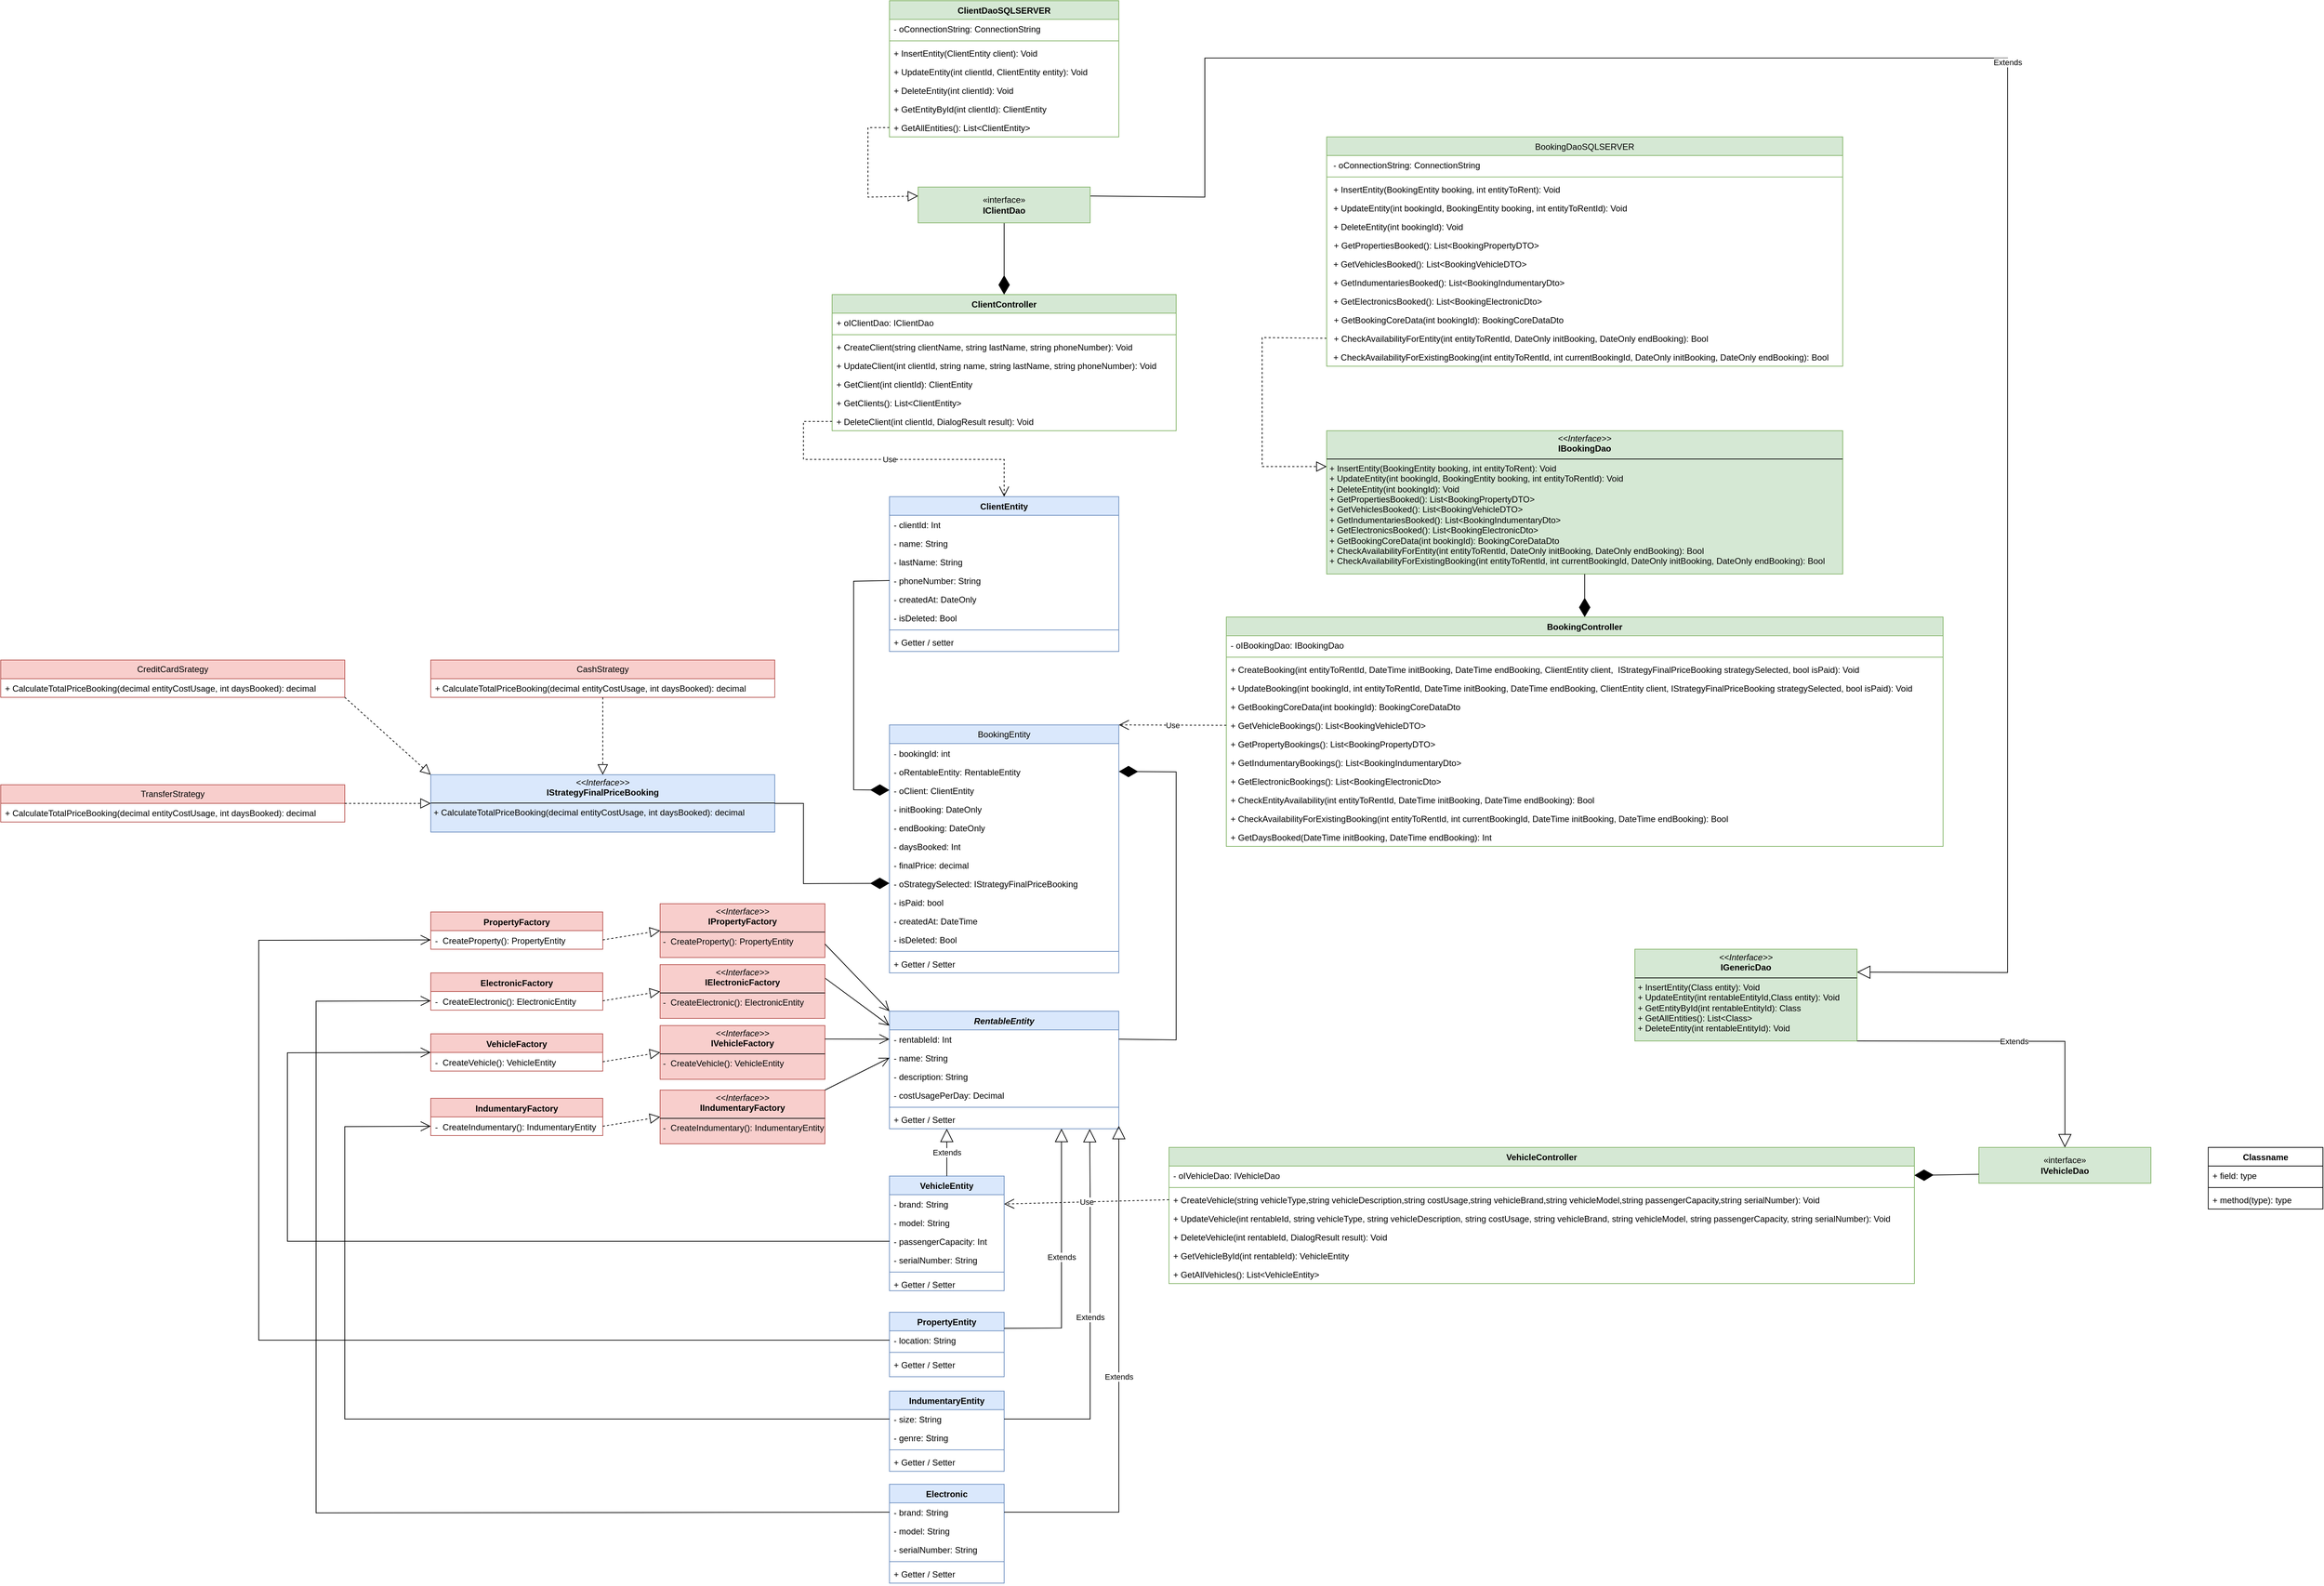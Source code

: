<mxfile version="26.1.0">
  <diagram id="C5RBs43oDa-KdzZeNtuy" name="Page-1">
    <mxGraphModel dx="2290" dy="1510" grid="1" gridSize="10" guides="1" tooltips="1" connect="1" arrows="1" fold="1" page="1" pageScale="1" pageWidth="827" pageHeight="1169" math="0" shadow="0">
      <root>
        <mxCell id="WIyWlLk6GJQsqaUBKTNV-0" />
        <mxCell id="WIyWlLk6GJQsqaUBKTNV-1" parent="WIyWlLk6GJQsqaUBKTNV-0" />
        <mxCell id="m4PaVz9kTDVC2fhNwPpV-4" value="BookingEntity" style="swimlane;fontStyle=0;childLayout=stackLayout;horizontal=1;startSize=26;fillColor=#dae8fc;horizontalStack=0;resizeParent=1;resizeParentMax=0;resizeLast=0;collapsible=1;marginBottom=0;whiteSpace=wrap;html=1;strokeColor=#6c8ebf;" parent="WIyWlLk6GJQsqaUBKTNV-1" vertex="1">
          <mxGeometry x="320" y="250.5" width="320" height="346" as="geometry" />
        </mxCell>
        <mxCell id="m4PaVz9kTDVC2fhNwPpV-5" value="- bookingId: int" style="text;strokeColor=none;fillColor=none;align=left;verticalAlign=top;spacingLeft=4;spacingRight=4;overflow=hidden;rotatable=0;points=[[0,0.5],[1,0.5]];portConstraint=eastwest;whiteSpace=wrap;html=1;" parent="m4PaVz9kTDVC2fhNwPpV-4" vertex="1">
          <mxGeometry y="26" width="320" height="26" as="geometry" />
        </mxCell>
        <mxCell id="m4PaVz9kTDVC2fhNwPpV-6" value="- oRentableEntity: RentableEntity" style="text;strokeColor=none;fillColor=none;align=left;verticalAlign=top;spacingLeft=4;spacingRight=4;overflow=hidden;rotatable=0;points=[[0,0.5],[1,0.5]];portConstraint=eastwest;whiteSpace=wrap;html=1;" parent="m4PaVz9kTDVC2fhNwPpV-4" vertex="1">
          <mxGeometry y="52" width="320" height="26" as="geometry" />
        </mxCell>
        <mxCell id="-0rxYAURBGDoNV16Kf09-72" value="- oClient: ClientEntity" style="text;strokeColor=none;fillColor=none;align=left;verticalAlign=top;spacingLeft=4;spacingRight=4;overflow=hidden;rotatable=0;points=[[0,0.5],[1,0.5]];portConstraint=eastwest;whiteSpace=wrap;html=1;" parent="m4PaVz9kTDVC2fhNwPpV-4" vertex="1">
          <mxGeometry y="78" width="320" height="26" as="geometry" />
        </mxCell>
        <mxCell id="-0rxYAURBGDoNV16Kf09-1" value="- initBooking: DateOnly" style="text;strokeColor=none;fillColor=none;align=left;verticalAlign=top;spacingLeft=4;spacingRight=4;overflow=hidden;rotatable=0;points=[[0,0.5],[1,0.5]];portConstraint=eastwest;whiteSpace=wrap;html=1;" parent="m4PaVz9kTDVC2fhNwPpV-4" vertex="1">
          <mxGeometry y="104" width="320" height="26" as="geometry" />
        </mxCell>
        <mxCell id="-0rxYAURBGDoNV16Kf09-2" value="- endBooking: DateOnly" style="text;strokeColor=none;fillColor=none;align=left;verticalAlign=top;spacingLeft=4;spacingRight=4;overflow=hidden;rotatable=0;points=[[0,0.5],[1,0.5]];portConstraint=eastwest;whiteSpace=wrap;html=1;" parent="m4PaVz9kTDVC2fhNwPpV-4" vertex="1">
          <mxGeometry y="130" width="320" height="26" as="geometry" />
        </mxCell>
        <mxCell id="m4PaVz9kTDVC2fhNwPpV-25" value="- daysBooked: Int" style="text;strokeColor=none;fillColor=none;align=left;verticalAlign=top;spacingLeft=4;spacingRight=4;overflow=hidden;rotatable=0;points=[[0,0.5],[1,0.5]];portConstraint=eastwest;whiteSpace=wrap;html=1;" parent="m4PaVz9kTDVC2fhNwPpV-4" vertex="1">
          <mxGeometry y="156" width="320" height="26" as="geometry" />
        </mxCell>
        <mxCell id="-0rxYAURBGDoNV16Kf09-3" value="- finalPrice: decimal" style="text;strokeColor=none;fillColor=none;align=left;verticalAlign=top;spacingLeft=4;spacingRight=4;overflow=hidden;rotatable=0;points=[[0,0.5],[1,0.5]];portConstraint=eastwest;whiteSpace=wrap;html=1;" parent="m4PaVz9kTDVC2fhNwPpV-4" vertex="1">
          <mxGeometry y="182" width="320" height="26" as="geometry" />
        </mxCell>
        <mxCell id="m4PaVz9kTDVC2fhNwPpV-8" value="- oStrategySelected: IStrategyFinalPriceBooking" style="text;strokeColor=none;fillColor=none;align=left;verticalAlign=top;spacingLeft=4;spacingRight=4;overflow=hidden;rotatable=0;points=[[0,0.5],[1,0.5]];portConstraint=eastwest;whiteSpace=wrap;html=1;" parent="m4PaVz9kTDVC2fhNwPpV-4" vertex="1">
          <mxGeometry y="208" width="320" height="26" as="geometry" />
        </mxCell>
        <mxCell id="-0rxYAURBGDoNV16Kf09-4" value="- isPaid: bool" style="text;strokeColor=none;fillColor=none;align=left;verticalAlign=top;spacingLeft=4;spacingRight=4;overflow=hidden;rotatable=0;points=[[0,0.5],[1,0.5]];portConstraint=eastwest;whiteSpace=wrap;html=1;" parent="m4PaVz9kTDVC2fhNwPpV-4" vertex="1">
          <mxGeometry y="234" width="320" height="26" as="geometry" />
        </mxCell>
        <mxCell id="PpOj1krbx0FKZyaxwS8G-9" value="- createdAt: DateTime" style="text;strokeColor=none;fillColor=none;align=left;verticalAlign=top;spacingLeft=4;spacingRight=4;overflow=hidden;rotatable=0;points=[[0,0.5],[1,0.5]];portConstraint=eastwest;whiteSpace=wrap;html=1;" vertex="1" parent="m4PaVz9kTDVC2fhNwPpV-4">
          <mxGeometry y="260" width="320" height="26" as="geometry" />
        </mxCell>
        <mxCell id="PpOj1krbx0FKZyaxwS8G-10" value="- isDeleted: Bool" style="text;strokeColor=none;fillColor=none;align=left;verticalAlign=top;spacingLeft=4;spacingRight=4;overflow=hidden;rotatable=0;points=[[0,0.5],[1,0.5]];portConstraint=eastwest;whiteSpace=wrap;html=1;" vertex="1" parent="m4PaVz9kTDVC2fhNwPpV-4">
          <mxGeometry y="286" width="320" height="26" as="geometry" />
        </mxCell>
        <mxCell id="-0rxYAURBGDoNV16Kf09-71" value="" style="line;strokeWidth=1;fillColor=none;align=left;verticalAlign=middle;spacingTop=-1;spacingLeft=3;spacingRight=3;rotatable=0;labelPosition=right;points=[];portConstraint=eastwest;strokeColor=inherit;" parent="m4PaVz9kTDVC2fhNwPpV-4" vertex="1">
          <mxGeometry y="312" width="320" height="8" as="geometry" />
        </mxCell>
        <mxCell id="-0rxYAURBGDoNV16Kf09-70" value="+ Getter / Setter" style="text;strokeColor=none;fillColor=none;align=left;verticalAlign=top;spacingLeft=4;spacingRight=4;overflow=hidden;rotatable=0;points=[[0,0.5],[1,0.5]];portConstraint=eastwest;whiteSpace=wrap;html=1;" parent="m4PaVz9kTDVC2fhNwPpV-4" vertex="1">
          <mxGeometry y="320" width="320" height="26" as="geometry" />
        </mxCell>
        <mxCell id="m4PaVz9kTDVC2fhNwPpV-11" value="&lt;p style=&quot;margin:0px;margin-top:4px;text-align:center;&quot;&gt;&lt;i&gt;&amp;lt;&amp;lt;Interface&amp;gt;&amp;gt;&lt;/i&gt;&lt;br&gt;&lt;b&gt;IStrategyFinalPriceBooking&lt;/b&gt;&lt;/p&gt;&lt;hr size=&quot;1&quot; style=&quot;border-style:solid;&quot;&gt;&lt;p style=&quot;margin:0px;margin-left:4px;&quot;&gt;+ CalculateTotalPriceBooking(decimal entityCostUsage, int daysBooked): decimal&lt;/p&gt;" style="verticalAlign=top;align=left;overflow=fill;html=1;whiteSpace=wrap;fillColor=#dae8fc;strokeColor=#6c8ebf;shadow=0;fillStyle=auto;" parent="WIyWlLk6GJQsqaUBKTNV-1" vertex="1">
          <mxGeometry x="-320" y="320" width="480" height="80" as="geometry" />
        </mxCell>
        <mxCell id="m4PaVz9kTDVC2fhNwPpV-12" value="" style="endArrow=diamondThin;endFill=1;endSize=24;html=1;rounded=0;entryX=0;entryY=0.5;entryDx=0;entryDy=0;exitX=1;exitY=0.5;exitDx=0;exitDy=0;" parent="WIyWlLk6GJQsqaUBKTNV-1" source="m4PaVz9kTDVC2fhNwPpV-11" edge="1" target="m4PaVz9kTDVC2fhNwPpV-8">
          <mxGeometry width="160" relative="1" as="geometry">
            <mxPoint x="170" y="370" as="sourcePoint" />
            <mxPoint x="320" y="359.004" as="targetPoint" />
            <Array as="points">
              <mxPoint x="200" y="360" />
              <mxPoint x="200" y="472" />
            </Array>
          </mxGeometry>
        </mxCell>
        <mxCell id="m4PaVz9kTDVC2fhNwPpV-14" value="CashStrategy" style="swimlane;fontStyle=0;childLayout=stackLayout;horizontal=1;startSize=26;fillColor=#f8cecc;horizontalStack=0;resizeParent=1;resizeParentMax=0;resizeLast=0;collapsible=1;marginBottom=0;whiteSpace=wrap;html=1;strokeColor=#b85450;" parent="WIyWlLk6GJQsqaUBKTNV-1" vertex="1">
          <mxGeometry x="-320" y="160" width="480" height="52" as="geometry" />
        </mxCell>
        <mxCell id="m4PaVz9kTDVC2fhNwPpV-15" value="+ CalculateTotalPriceBooking(decimal entityCostUsage, int daysBooked): decimal" style="text;strokeColor=none;fillColor=none;align=left;verticalAlign=top;spacingLeft=4;spacingRight=4;overflow=hidden;rotatable=0;points=[[0,0.5],[1,0.5]];portConstraint=eastwest;whiteSpace=wrap;html=1;" parent="m4PaVz9kTDVC2fhNwPpV-14" vertex="1">
          <mxGeometry y="26" width="480" height="26" as="geometry" />
        </mxCell>
        <mxCell id="m4PaVz9kTDVC2fhNwPpV-18" value="CreditCardSrategy" style="swimlane;fontStyle=0;childLayout=stackLayout;horizontal=1;startSize=26;fillColor=#f8cecc;horizontalStack=0;resizeParent=1;resizeParentMax=0;resizeLast=0;collapsible=1;marginBottom=0;whiteSpace=wrap;html=1;strokeColor=#b85450;" parent="WIyWlLk6GJQsqaUBKTNV-1" vertex="1">
          <mxGeometry x="-920" y="160" width="480" height="52" as="geometry" />
        </mxCell>
        <mxCell id="m4PaVz9kTDVC2fhNwPpV-19" value="+ CalculateTotalPriceBooking(decimal entityCostUsage, int daysBooked): decimal" style="text;strokeColor=none;fillColor=none;align=left;verticalAlign=top;spacingLeft=4;spacingRight=4;overflow=hidden;rotatable=0;points=[[0,0.5],[1,0.5]];portConstraint=eastwest;whiteSpace=wrap;html=1;" parent="m4PaVz9kTDVC2fhNwPpV-18" vertex="1">
          <mxGeometry y="26" width="480" height="26" as="geometry" />
        </mxCell>
        <mxCell id="m4PaVz9kTDVC2fhNwPpV-20" value="TransferStrategy" style="swimlane;fontStyle=0;childLayout=stackLayout;horizontal=1;startSize=26;fillColor=#f8cecc;horizontalStack=0;resizeParent=1;resizeParentMax=0;resizeLast=0;collapsible=1;marginBottom=0;whiteSpace=wrap;html=1;strokeColor=#b85450;" parent="WIyWlLk6GJQsqaUBKTNV-1" vertex="1">
          <mxGeometry x="-920" y="334" width="480" height="52" as="geometry" />
        </mxCell>
        <mxCell id="m4PaVz9kTDVC2fhNwPpV-21" value="+ CalculateTotalPriceBooking(decimal entityCostUsage, int daysBooked): decimal" style="text;strokeColor=none;fillColor=none;align=left;verticalAlign=top;spacingLeft=4;spacingRight=4;overflow=hidden;rotatable=0;points=[[0,0.5],[1,0.5]];portConstraint=eastwest;whiteSpace=wrap;html=1;" parent="m4PaVz9kTDVC2fhNwPpV-20" vertex="1">
          <mxGeometry y="26" width="480" height="26" as="geometry" />
        </mxCell>
        <mxCell id="m4PaVz9kTDVC2fhNwPpV-22" value="" style="endArrow=block;dashed=1;endFill=0;endSize=12;html=1;rounded=0;exitX=1;exitY=0.5;exitDx=0;exitDy=0;entryX=0;entryY=0.5;entryDx=0;entryDy=0;" parent="WIyWlLk6GJQsqaUBKTNV-1" source="m4PaVz9kTDVC2fhNwPpV-20" target="m4PaVz9kTDVC2fhNwPpV-11" edge="1">
          <mxGeometry width="160" relative="1" as="geometry">
            <mxPoint x="-560" y="470" as="sourcePoint" />
            <mxPoint x="-400" y="470" as="targetPoint" />
          </mxGeometry>
        </mxCell>
        <mxCell id="m4PaVz9kTDVC2fhNwPpV-23" value="" style="endArrow=block;dashed=1;endFill=0;endSize=12;html=1;rounded=0;exitX=1;exitY=1;exitDx=0;exitDy=0;entryX=0;entryY=0;entryDx=0;entryDy=0;" parent="WIyWlLk6GJQsqaUBKTNV-1" source="m4PaVz9kTDVC2fhNwPpV-18" target="m4PaVz9kTDVC2fhNwPpV-11" edge="1">
          <mxGeometry width="160" relative="1" as="geometry">
            <mxPoint x="-473" y="250" as="sourcePoint" />
            <mxPoint x="-353" y="250" as="targetPoint" />
          </mxGeometry>
        </mxCell>
        <mxCell id="m4PaVz9kTDVC2fhNwPpV-24" value="" style="endArrow=block;dashed=1;endFill=0;endSize=12;html=1;rounded=0;exitX=0.5;exitY=1;exitDx=0;exitDy=0;entryX=0.5;entryY=0;entryDx=0;entryDy=0;" parent="WIyWlLk6GJQsqaUBKTNV-1" source="m4PaVz9kTDVC2fhNwPpV-14" target="m4PaVz9kTDVC2fhNwPpV-11" edge="1">
          <mxGeometry width="160" relative="1" as="geometry">
            <mxPoint x="-230" y="270" as="sourcePoint" />
            <mxPoint x="-110" y="270" as="targetPoint" />
          </mxGeometry>
        </mxCell>
        <mxCell id="m4PaVz9kTDVC2fhNwPpV-26" value="&lt;div&gt;&lt;i&gt;RentableEntity&lt;/i&gt;&lt;/div&gt;" style="swimlane;fontStyle=1;align=center;verticalAlign=top;childLayout=stackLayout;horizontal=1;startSize=26;horizontalStack=0;resizeParent=1;resizeParentMax=0;resizeLast=0;collapsible=1;marginBottom=0;whiteSpace=wrap;html=1;fillColor=#dae8fc;strokeColor=#6c8ebf;" parent="WIyWlLk6GJQsqaUBKTNV-1" vertex="1">
          <mxGeometry x="320" y="650" width="320" height="164" as="geometry" />
        </mxCell>
        <mxCell id="m4PaVz9kTDVC2fhNwPpV-27" value="- rentableId: Int" style="text;strokeColor=none;fillColor=none;align=left;verticalAlign=top;spacingLeft=4;spacingRight=4;overflow=hidden;rotatable=0;points=[[0,0.5],[1,0.5]];portConstraint=eastwest;whiteSpace=wrap;html=1;" parent="m4PaVz9kTDVC2fhNwPpV-26" vertex="1">
          <mxGeometry y="26" width="320" height="26" as="geometry" />
        </mxCell>
        <mxCell id="m4PaVz9kTDVC2fhNwPpV-30" value="- name: String" style="text;strokeColor=none;fillColor=none;align=left;verticalAlign=top;spacingLeft=4;spacingRight=4;overflow=hidden;rotatable=0;points=[[0,0.5],[1,0.5]];portConstraint=eastwest;whiteSpace=wrap;html=1;" parent="m4PaVz9kTDVC2fhNwPpV-26" vertex="1">
          <mxGeometry y="52" width="320" height="26" as="geometry" />
        </mxCell>
        <mxCell id="m4PaVz9kTDVC2fhNwPpV-31" value="- description: String" style="text;strokeColor=none;fillColor=none;align=left;verticalAlign=top;spacingLeft=4;spacingRight=4;overflow=hidden;rotatable=0;points=[[0,0.5],[1,0.5]];portConstraint=eastwest;whiteSpace=wrap;html=1;" parent="m4PaVz9kTDVC2fhNwPpV-26" vertex="1">
          <mxGeometry y="78" width="320" height="26" as="geometry" />
        </mxCell>
        <mxCell id="m4PaVz9kTDVC2fhNwPpV-32" value="- costUsagePerDay: Decimal" style="text;strokeColor=none;fillColor=none;align=left;verticalAlign=top;spacingLeft=4;spacingRight=4;overflow=hidden;rotatable=0;points=[[0,0.5],[1,0.5]];portConstraint=eastwest;whiteSpace=wrap;html=1;" parent="m4PaVz9kTDVC2fhNwPpV-26" vertex="1">
          <mxGeometry y="104" width="320" height="26" as="geometry" />
        </mxCell>
        <mxCell id="-0rxYAURBGDoNV16Kf09-69" value="" style="line;strokeWidth=1;fillColor=none;align=left;verticalAlign=middle;spacingTop=-1;spacingLeft=3;spacingRight=3;rotatable=0;labelPosition=right;points=[];portConstraint=eastwest;strokeColor=inherit;" parent="m4PaVz9kTDVC2fhNwPpV-26" vertex="1">
          <mxGeometry y="130" width="320" height="8" as="geometry" />
        </mxCell>
        <mxCell id="-0rxYAURBGDoNV16Kf09-68" value="+ Getter / Setter" style="text;strokeColor=none;fillColor=none;align=left;verticalAlign=top;spacingLeft=4;spacingRight=4;overflow=hidden;rotatable=0;points=[[0,0.5],[1,0.5]];portConstraint=eastwest;whiteSpace=wrap;html=1;" parent="m4PaVz9kTDVC2fhNwPpV-26" vertex="1">
          <mxGeometry y="138" width="320" height="26" as="geometry" />
        </mxCell>
        <mxCell id="qjLI-L57XUs-h8wpZ4Zj-0" value="" style="endArrow=diamondThin;endFill=1;endSize=24;html=1;rounded=0;exitX=1;exitY=0.5;exitDx=0;exitDy=0;entryX=1;entryY=0.5;entryDx=0;entryDy=0;" parent="WIyWlLk6GJQsqaUBKTNV-1" source="m4PaVz9kTDVC2fhNwPpV-27" target="m4PaVz9kTDVC2fhNwPpV-6" edge="1">
          <mxGeometry width="160" relative="1" as="geometry">
            <mxPoint x="350" y="540" as="sourcePoint" />
            <mxPoint x="587" y="590" as="targetPoint" />
            <Array as="points">
              <mxPoint x="720" y="690" />
              <mxPoint x="720" y="316" />
            </Array>
          </mxGeometry>
        </mxCell>
        <mxCell id="gw679d61oDOW8X4mK3xs-9" value="BookingController" style="swimlane;fontStyle=1;align=center;verticalAlign=top;childLayout=stackLayout;horizontal=1;startSize=26;horizontalStack=0;resizeParent=1;resizeParentMax=0;resizeLast=0;collapsible=1;marginBottom=0;whiteSpace=wrap;html=1;fillColor=#d5e8d4;strokeColor=#82b366;" parent="WIyWlLk6GJQsqaUBKTNV-1" vertex="1">
          <mxGeometry x="790" y="100" width="1000" height="320" as="geometry" />
        </mxCell>
        <mxCell id="gw679d61oDOW8X4mK3xs-13" value="- oIBookingDao: IBookingDao" style="text;strokeColor=none;fillColor=none;align=left;verticalAlign=top;spacingLeft=4;spacingRight=4;overflow=hidden;rotatable=0;points=[[0,0.5],[1,0.5]];portConstraint=eastwest;whiteSpace=wrap;html=1;" parent="gw679d61oDOW8X4mK3xs-9" vertex="1">
          <mxGeometry y="26" width="1000" height="26" as="geometry" />
        </mxCell>
        <mxCell id="gw679d61oDOW8X4mK3xs-11" value="" style="line;strokeWidth=1;fillColor=none;align=left;verticalAlign=middle;spacingTop=-1;spacingLeft=3;spacingRight=3;rotatable=0;labelPosition=right;points=[];portConstraint=eastwest;strokeColor=inherit;" parent="gw679d61oDOW8X4mK3xs-9" vertex="1">
          <mxGeometry y="52" width="1000" height="8" as="geometry" />
        </mxCell>
        <mxCell id="gw679d61oDOW8X4mK3xs-12" value="+ CreateBooking(int entityToRentId, DateTime initBooking, DateTime endBooking, ClientEntity client,&amp;nbsp; IStrategyFinalPriceBooking strategySelected, bool isPaid): Void" style="text;strokeColor=none;fillColor=none;align=left;verticalAlign=top;spacingLeft=4;spacingRight=4;overflow=hidden;rotatable=0;points=[[0,0.5],[1,0.5]];portConstraint=eastwest;whiteSpace=wrap;html=1;" parent="gw679d61oDOW8X4mK3xs-9" vertex="1">
          <mxGeometry y="60" width="1000" height="26" as="geometry" />
        </mxCell>
        <mxCell id="gw679d61oDOW8X4mK3xs-14" value="+&amp;nbsp;UpdateBooking(int bookingId, int entityToRentId, DateTime initBooking, DateTime endBooking, ClientEntity client, IStrategyFinalPriceBooking strategySelected, bool isPaid): Void" style="text;strokeColor=none;fillColor=none;align=left;verticalAlign=top;spacingLeft=4;spacingRight=4;overflow=hidden;rotatable=0;points=[[0,0.5],[1,0.5]];portConstraint=eastwest;whiteSpace=wrap;html=1;" parent="gw679d61oDOW8X4mK3xs-9" vertex="1">
          <mxGeometry y="86" width="1000" height="26" as="geometry" />
        </mxCell>
        <mxCell id="gw679d61oDOW8X4mK3xs-15" value="+ GetBookingCoreData(int bookingId): BookingCoreDataDto&amp;nbsp;" style="text;strokeColor=none;fillColor=none;align=left;verticalAlign=top;spacingLeft=4;spacingRight=4;overflow=hidden;rotatable=0;points=[[0,0.5],[1,0.5]];portConstraint=eastwest;whiteSpace=wrap;html=1;" parent="gw679d61oDOW8X4mK3xs-9" vertex="1">
          <mxGeometry y="112" width="1000" height="26" as="geometry" />
        </mxCell>
        <mxCell id="gw679d61oDOW8X4mK3xs-16" value="+&amp;nbsp;GetVehicleBookings():&amp;nbsp;List&amp;lt;BookingVehicleDTO&amp;gt;&amp;nbsp;" style="text;strokeColor=none;fillColor=none;align=left;verticalAlign=top;spacingLeft=4;spacingRight=4;overflow=hidden;rotatable=0;points=[[0,0.5],[1,0.5]];portConstraint=eastwest;whiteSpace=wrap;html=1;" parent="gw679d61oDOW8X4mK3xs-9" vertex="1">
          <mxGeometry y="138" width="1000" height="26" as="geometry" />
        </mxCell>
        <mxCell id="gw679d61oDOW8X4mK3xs-17" value="+&amp;nbsp;GetPropertyBookings():&amp;nbsp;List&amp;lt;BookingPropertyDTO&amp;gt;&amp;nbsp;" style="text;strokeColor=none;fillColor=none;align=left;verticalAlign=top;spacingLeft=4;spacingRight=4;overflow=hidden;rotatable=0;points=[[0,0.5],[1,0.5]];portConstraint=eastwest;whiteSpace=wrap;html=1;" parent="gw679d61oDOW8X4mK3xs-9" vertex="1">
          <mxGeometry y="164" width="1000" height="26" as="geometry" />
        </mxCell>
        <mxCell id="PpOj1krbx0FKZyaxwS8G-13" value="+&amp;nbsp;GetIndumentaryBookings():&amp;nbsp;List&amp;lt;BookingIndumentaryDto&amp;gt;&amp;nbsp;" style="text;strokeColor=none;fillColor=none;align=left;verticalAlign=top;spacingLeft=4;spacingRight=4;overflow=hidden;rotatable=0;points=[[0,0.5],[1,0.5]];portConstraint=eastwest;whiteSpace=wrap;html=1;" vertex="1" parent="gw679d61oDOW8X4mK3xs-9">
          <mxGeometry y="190" width="1000" height="26" as="geometry" />
        </mxCell>
        <mxCell id="PpOj1krbx0FKZyaxwS8G-14" value="+&amp;nbsp;GetElectronicBookings():&amp;nbsp;List&amp;lt;BookingElectronicDto&amp;gt;&amp;nbsp;" style="text;strokeColor=none;fillColor=none;align=left;verticalAlign=top;spacingLeft=4;spacingRight=4;overflow=hidden;rotatable=0;points=[[0,0.5],[1,0.5]];portConstraint=eastwest;whiteSpace=wrap;html=1;" vertex="1" parent="gw679d61oDOW8X4mK3xs-9">
          <mxGeometry y="216" width="1000" height="26" as="geometry" />
        </mxCell>
        <mxCell id="PpOj1krbx0FKZyaxwS8G-15" value="+&amp;nbsp;CheckEntityAvailability(int entityToRentId, DateTime initBooking, DateTime endBooking): Bool" style="text;strokeColor=none;fillColor=none;align=left;verticalAlign=top;spacingLeft=4;spacingRight=4;overflow=hidden;rotatable=0;points=[[0,0.5],[1,0.5]];portConstraint=eastwest;whiteSpace=wrap;html=1;" vertex="1" parent="gw679d61oDOW8X4mK3xs-9">
          <mxGeometry y="242" width="1000" height="26" as="geometry" />
        </mxCell>
        <mxCell id="PpOj1krbx0FKZyaxwS8G-16" value="+&amp;nbsp;CheckAvailabilityForExistingBooking(int entityToRentId, int currentBookingId, DateTime initBooking, DateTime endBooking): Bool" style="text;strokeColor=none;fillColor=none;align=left;verticalAlign=top;spacingLeft=4;spacingRight=4;overflow=hidden;rotatable=0;points=[[0,0.5],[1,0.5]];portConstraint=eastwest;whiteSpace=wrap;html=1;" vertex="1" parent="gw679d61oDOW8X4mK3xs-9">
          <mxGeometry y="268" width="1000" height="26" as="geometry" />
        </mxCell>
        <mxCell id="PpOj1krbx0FKZyaxwS8G-17" value="+&amp;nbsp;GetDaysBooked(DateTime initBooking, DateTime endBooking): Int" style="text;strokeColor=none;fillColor=none;align=left;verticalAlign=top;spacingLeft=4;spacingRight=4;overflow=hidden;rotatable=0;points=[[0,0.5],[1,0.5]];portConstraint=eastwest;whiteSpace=wrap;html=1;" vertex="1" parent="gw679d61oDOW8X4mK3xs-9">
          <mxGeometry y="294" width="1000" height="26" as="geometry" />
        </mxCell>
        <mxCell id="gw679d61oDOW8X4mK3xs-18" value="Use" style="endArrow=open;endSize=12;dashed=1;html=1;rounded=0;entryX=1;entryY=0;entryDx=0;entryDy=0;exitX=0;exitY=0.5;exitDx=0;exitDy=0;" parent="WIyWlLk6GJQsqaUBKTNV-1" source="gw679d61oDOW8X4mK3xs-16" target="m4PaVz9kTDVC2fhNwPpV-4" edge="1">
          <mxGeometry width="160" relative="1" as="geometry">
            <mxPoint x="645" y="170" as="sourcePoint" />
            <mxPoint x="646" y="240" as="targetPoint" />
          </mxGeometry>
        </mxCell>
        <mxCell id="gw679d61oDOW8X4mK3xs-19" value="&lt;p style=&quot;margin:0px;margin-top:4px;text-align:center;&quot;&gt;&lt;i&gt;&amp;lt;&amp;lt;Interface&amp;gt;&amp;gt;&lt;/i&gt;&lt;br&gt;&lt;b&gt;IBookingDao&lt;/b&gt;&lt;/p&gt;&lt;hr size=&quot;1&quot; style=&quot;border-style:solid;&quot;&gt;&lt;p style=&quot;margin: 0px 0px 0px 4px;&quot;&gt;&lt;span style=&quot;background-color: transparent; color: light-dark(rgb(0, 0, 0), rgb(255, 255, 255));&quot;&gt;+&amp;nbsp;&lt;/span&gt;&lt;span style=&quot;background-color: transparent; color: light-dark(rgb(0, 0, 0), rgb(255, 255, 255));&quot;&gt;InsertEntity(BookingEntity booking, int entityToRent): Void&lt;/span&gt;&lt;/p&gt;&lt;p style=&quot;margin: 0px 0px 0px 4px;&quot;&gt;&lt;span style=&quot;background-color: transparent; color: light-dark(rgb(0, 0, 0), rgb(255, 255, 255));&quot;&gt;+&amp;nbsp;&lt;/span&gt;&lt;span style=&quot;background-color: transparent;&quot;&gt;UpdateEntity(int bookingId, BookingEntity booking, int entityToRentId): Void&lt;/span&gt;&lt;/p&gt;&lt;p style=&quot;margin: 0px 0px 0px 4px;&quot;&gt;&lt;span style=&quot;background-color: transparent; color: light-dark(rgb(0, 0, 0), rgb(255, 255, 255));&quot;&gt;+&amp;nbsp;&lt;/span&gt;&lt;span style=&quot;background-color: transparent;&quot;&gt;DeleteEntity(int bookingId): Void&lt;/span&gt;&lt;span style=&quot;background-color: transparent; color: light-dark(rgb(0, 0, 0), rgb(255, 255, 255));&quot;&gt;&amp;nbsp;&lt;/span&gt;&lt;/p&gt;&lt;p style=&quot;margin: 0px 0px 0px 4px;&quot;&gt;&lt;span style=&quot;background-color: transparent; color: light-dark(rgb(0, 0, 0), rgb(255, 255, 255));&quot;&gt;+&amp;nbsp;&lt;/span&gt;&lt;span style=&quot;background-color: transparent;&quot;&gt;GetPropertiesBooked():&amp;nbsp;&lt;/span&gt;&lt;span style=&quot;background-color: transparent;&quot;&gt;List&amp;lt;BookingPropertyDTO&amp;gt;&lt;/span&gt;&lt;/p&gt;&lt;p style=&quot;margin: 0px 0px 0px 4px;&quot;&gt;&lt;span style=&quot;background-color: transparent; color: light-dark(rgb(0, 0, 0), rgb(255, 255, 255));&quot;&gt;+&amp;nbsp;&lt;/span&gt;&lt;span style=&quot;background-color: transparent;&quot;&gt;GetVehiclesBooked():&amp;nbsp;&lt;/span&gt;&lt;span style=&quot;background-color: transparent;&quot;&gt;List&amp;lt;BookingVehicleDTO&amp;gt;&lt;/span&gt;&lt;/p&gt;&lt;p style=&quot;margin: 0px 0px 0px 4px;&quot;&gt;&lt;span style=&quot;background-color: transparent;&quot;&gt;+&amp;nbsp;&lt;/span&gt;&lt;span style=&quot;background-color: transparent;&quot;&gt;GetIndumentariesBooked():&amp;nbsp;&lt;/span&gt;&lt;span style=&quot;background-color: transparent;&quot;&gt;List&amp;lt;BookingIndumentaryDto&amp;gt;&lt;/span&gt;&lt;/p&gt;&lt;p style=&quot;margin: 0px 0px 0px 4px;&quot;&gt;&lt;span style=&quot;background-color: transparent;&quot;&gt;+&amp;nbsp;&lt;/span&gt;&lt;span style=&quot;background-color: transparent;&quot;&gt;GetElectronicsBooked():&amp;nbsp;&lt;/span&gt;&lt;span style=&quot;background-color: transparent;&quot;&gt;List&amp;lt;BookingElectronicDto&amp;gt;&lt;/span&gt;&lt;/p&gt;&lt;p style=&quot;margin: 0px 0px 0px 4px;&quot;&gt;&lt;span style=&quot;background-color: transparent;&quot;&gt;+&amp;nbsp;&lt;/span&gt;&lt;span style=&quot;background-color: transparent;&quot;&gt;GetBookingCoreData(int bookingId):&amp;nbsp;&lt;/span&gt;&lt;span style=&quot;background-color: transparent;&quot;&gt;BookingCoreDataDto&lt;/span&gt;&lt;span style=&quot;background-color: transparent; color: light-dark(rgb(0, 0, 0), rgb(255, 255, 255));&quot;&gt;&amp;nbsp;&lt;/span&gt;&lt;/p&gt;&lt;p style=&quot;margin: 0px 0px 0px 4px;&quot;&gt;+&amp;nbsp;CheckAvailabilityForEntity(int entityToRentId, DateOnly initBooking, DateOnly endBooking): Bool&lt;/p&gt;&lt;p style=&quot;margin: 0px 0px 0px 4px;&quot;&gt;+&amp;nbsp;CheckAvailabilityForExistingBooking(int entityToRentId, int currentBookingId, DateOnly initBooking, DateOnly endBooking): Bool&lt;/p&gt;" style="verticalAlign=top;align=left;overflow=fill;html=1;whiteSpace=wrap;fillColor=#d5e8d4;strokeColor=#82b366;" parent="WIyWlLk6GJQsqaUBKTNV-1" vertex="1">
          <mxGeometry x="930" y="-160" width="720" height="200" as="geometry" />
        </mxCell>
        <mxCell id="gw679d61oDOW8X4mK3xs-20" value="" style="endArrow=diamondThin;endFill=1;endSize=24;html=1;rounded=0;entryX=0.5;entryY=0;entryDx=0;entryDy=0;exitX=0.5;exitY=1;exitDx=0;exitDy=0;" parent="WIyWlLk6GJQsqaUBKTNV-1" source="gw679d61oDOW8X4mK3xs-19" edge="1" target="gw679d61oDOW8X4mK3xs-9">
          <mxGeometry width="160" relative="1" as="geometry">
            <mxPoint x="1050" y="-110" as="sourcePoint" />
            <mxPoint x="1080" y="39" as="targetPoint" />
            <Array as="points">
              <mxPoint x="1290" y="60" />
            </Array>
          </mxGeometry>
        </mxCell>
        <mxCell id="gw679d61oDOW8X4mK3xs-44" value="" style="endArrow=block;dashed=1;endFill=0;endSize=12;html=1;rounded=0;entryX=0;entryY=0.25;entryDx=0;entryDy=0;exitX=0;exitY=0.5;exitDx=0;exitDy=0;" parent="WIyWlLk6GJQsqaUBKTNV-1" source="PpOj1krbx0FKZyaxwS8G-30" target="gw679d61oDOW8X4mK3xs-19" edge="1">
          <mxGeometry width="160" relative="1" as="geometry">
            <mxPoint x="1290" y="-420" as="sourcePoint" />
            <mxPoint x="1384" y="-81" as="targetPoint" />
            <Array as="points">
              <mxPoint x="840" y="-290" />
              <mxPoint x="840" y="-110" />
            </Array>
          </mxGeometry>
        </mxCell>
        <mxCell id="-0rxYAURBGDoNV16Kf09-5" value="" style="endArrow=open;endFill=1;endSize=12;html=1;rounded=0;exitX=1;exitY=0.25;exitDx=0;exitDy=0;" parent="WIyWlLk6GJQsqaUBKTNV-1" source="-0rxYAURBGDoNV16Kf09-6" edge="1">
          <mxGeometry width="160" relative="1" as="geometry">
            <mxPoint x="160" y="670" as="sourcePoint" />
            <mxPoint x="320" y="670" as="targetPoint" />
          </mxGeometry>
        </mxCell>
        <mxCell id="-0rxYAURBGDoNV16Kf09-6" value="&lt;p style=&quot;margin:0px;margin-top:4px;text-align:center;&quot;&gt;&lt;i&gt;&amp;lt;&amp;lt;Interface&amp;gt;&amp;gt;&lt;/i&gt;&lt;br&gt;&lt;b&gt;IElectronicFactory&lt;/b&gt;&lt;/p&gt;&lt;hr size=&quot;1&quot; style=&quot;border-style:solid;&quot;&gt;&lt;p style=&quot;margin:0px;margin-left:4px;&quot;&gt;-&amp;nbsp; CreateElectronic():&amp;nbsp;&lt;span style=&quot;background-color: initial;&quot;&gt;ElectronicEntity&lt;/span&gt;&lt;/p&gt;&lt;p style=&quot;margin:0px;margin-left:4px;&quot;&gt;&lt;br&gt;&lt;/p&gt;" style="verticalAlign=top;align=left;overflow=fill;html=1;whiteSpace=wrap;fillColor=#f8cecc;strokeColor=#b85450;" parent="WIyWlLk6GJQsqaUBKTNV-1" vertex="1">
          <mxGeometry y="585" width="230" height="75" as="geometry" />
        </mxCell>
        <mxCell id="-0rxYAURBGDoNV16Kf09-7" value="&lt;p style=&quot;margin:0px;margin-top:4px;text-align:center;&quot;&gt;&lt;i&gt;&amp;lt;&amp;lt;Interface&amp;gt;&amp;gt;&lt;/i&gt;&lt;br&gt;&lt;b&gt;IVehicleFactory&lt;/b&gt;&lt;/p&gt;&lt;hr size=&quot;1&quot; style=&quot;border-style:solid;&quot;&gt;&lt;p style=&quot;margin:0px;margin-left:4px;&quot;&gt;-&amp;nbsp; CreateVehicle(): Vehicle&lt;span style=&quot;background-color: initial;&quot;&gt;Entity&lt;/span&gt;&lt;/p&gt;&lt;p style=&quot;margin:0px;margin-left:4px;&quot;&gt;&lt;br&gt;&lt;/p&gt;" style="verticalAlign=top;align=left;overflow=fill;html=1;whiteSpace=wrap;fillColor=#f8cecc;strokeColor=#b85450;" parent="WIyWlLk6GJQsqaUBKTNV-1" vertex="1">
          <mxGeometry y="670" width="230" height="75" as="geometry" />
        </mxCell>
        <mxCell id="-0rxYAURBGDoNV16Kf09-8" value="" style="endArrow=open;endFill=1;endSize=12;html=1;rounded=0;exitX=1;exitY=0.25;exitDx=0;exitDy=0;entryX=0;entryY=0.5;entryDx=0;entryDy=0;" parent="WIyWlLk6GJQsqaUBKTNV-1" source="-0rxYAURBGDoNV16Kf09-7" target="m4PaVz9kTDVC2fhNwPpV-27" edge="1">
          <mxGeometry width="160" relative="1" as="geometry">
            <mxPoint x="155" y="828" as="sourcePoint" />
            <mxPoint x="195" y="904" as="targetPoint" />
          </mxGeometry>
        </mxCell>
        <mxCell id="-0rxYAURBGDoNV16Kf09-9" value="&lt;p style=&quot;margin:0px;margin-top:4px;text-align:center;&quot;&gt;&lt;i&gt;&amp;lt;&amp;lt;Interface&amp;gt;&amp;gt;&lt;/i&gt;&lt;br&gt;&lt;b&gt;IIndumentaryFactory&lt;/b&gt;&lt;/p&gt;&lt;hr size=&quot;1&quot; style=&quot;border-style:solid;&quot;&gt;&lt;p style=&quot;margin:0px;margin-left:4px;&quot;&gt;-&amp;nbsp; CreateIndumentary(): Indumentary&lt;span style=&quot;background-color: initial;&quot;&gt;Entity&lt;/span&gt;&lt;/p&gt;&lt;p style=&quot;margin:0px;margin-left:4px;&quot;&gt;&lt;br&gt;&lt;/p&gt;" style="verticalAlign=top;align=left;overflow=fill;html=1;whiteSpace=wrap;fillColor=#f8cecc;strokeColor=#b85450;" parent="WIyWlLk6GJQsqaUBKTNV-1" vertex="1">
          <mxGeometry y="760" width="230" height="75" as="geometry" />
        </mxCell>
        <mxCell id="-0rxYAURBGDoNV16Kf09-10" value="" style="endArrow=open;endFill=1;endSize=12;html=1;rounded=0;exitX=1;exitY=0;exitDx=0;exitDy=0;entryX=0;entryY=0.5;entryDx=0;entryDy=0;" parent="WIyWlLk6GJQsqaUBKTNV-1" source="-0rxYAURBGDoNV16Kf09-9" target="m4PaVz9kTDVC2fhNwPpV-30" edge="1">
          <mxGeometry width="160" relative="1" as="geometry">
            <mxPoint x="240" y="828" as="sourcePoint" />
            <mxPoint x="330" y="827" as="targetPoint" />
          </mxGeometry>
        </mxCell>
        <mxCell id="-0rxYAURBGDoNV16Kf09-11" value="&lt;p style=&quot;margin:0px;margin-top:4px;text-align:center;&quot;&gt;&lt;i&gt;&amp;lt;&amp;lt;Interface&amp;gt;&amp;gt;&lt;/i&gt;&lt;br&gt;&lt;b&gt;IPropertyFactory&lt;/b&gt;&lt;/p&gt;&lt;hr size=&quot;1&quot; style=&quot;border-style:solid;&quot;&gt;&lt;p style=&quot;margin:0px;margin-left:4px;&quot;&gt;-&amp;nbsp; CreateProperty(): Property&lt;span style=&quot;background-color: initial;&quot;&gt;Entity&lt;/span&gt;&lt;/p&gt;&lt;p style=&quot;margin:0px;margin-left:4px;&quot;&gt;&lt;br&gt;&lt;/p&gt;" style="verticalAlign=top;align=left;overflow=fill;html=1;whiteSpace=wrap;fillColor=#f8cecc;strokeColor=#b85450;" parent="WIyWlLk6GJQsqaUBKTNV-1" vertex="1">
          <mxGeometry y="500" width="230" height="75" as="geometry" />
        </mxCell>
        <mxCell id="-0rxYAURBGDoNV16Kf09-12" value="" style="endArrow=open;endFill=1;endSize=12;html=1;rounded=0;exitX=1;exitY=0.75;exitDx=0;exitDy=0;entryX=0;entryY=0;entryDx=0;entryDy=0;" parent="WIyWlLk6GJQsqaUBKTNV-1" source="-0rxYAURBGDoNV16Kf09-11" target="m4PaVz9kTDVC2fhNwPpV-26" edge="1">
          <mxGeometry width="160" relative="1" as="geometry">
            <mxPoint x="270" y="560" as="sourcePoint" />
            <mxPoint x="360" y="626" as="targetPoint" />
          </mxGeometry>
        </mxCell>
        <mxCell id="-0rxYAURBGDoNV16Kf09-13" value="PropertyFactory&lt;div&gt;&lt;br&gt;&lt;/div&gt;" style="swimlane;fontStyle=1;align=center;verticalAlign=top;childLayout=stackLayout;horizontal=1;startSize=26;horizontalStack=0;resizeParent=1;resizeParentMax=0;resizeLast=0;collapsible=1;marginBottom=0;whiteSpace=wrap;html=1;fillColor=#f8cecc;strokeColor=#b85450;" parent="WIyWlLk6GJQsqaUBKTNV-1" vertex="1">
          <mxGeometry x="-320" y="511.5" width="240" height="52" as="geometry" />
        </mxCell>
        <mxCell id="-0rxYAURBGDoNV16Kf09-14" value="-&amp;nbsp; CreateProperty(): Property&lt;span style=&quot;background-color: initial;&quot;&gt;Entity&lt;/span&gt;" style="text;strokeColor=none;fillColor=none;align=left;verticalAlign=top;spacingLeft=4;spacingRight=4;overflow=hidden;rotatable=0;points=[[0,0.5],[1,0.5]];portConstraint=eastwest;whiteSpace=wrap;html=1;" parent="-0rxYAURBGDoNV16Kf09-13" vertex="1">
          <mxGeometry y="26" width="240" height="26" as="geometry" />
        </mxCell>
        <mxCell id="-0rxYAURBGDoNV16Kf09-17" value="ElectronicFactory&lt;div&gt;&lt;br&gt;&lt;/div&gt;" style="swimlane;fontStyle=1;align=center;verticalAlign=top;childLayout=stackLayout;horizontal=1;startSize=26;horizontalStack=0;resizeParent=1;resizeParentMax=0;resizeLast=0;collapsible=1;marginBottom=0;whiteSpace=wrap;html=1;fillColor=#f8cecc;strokeColor=#b85450;" parent="WIyWlLk6GJQsqaUBKTNV-1" vertex="1">
          <mxGeometry x="-320" y="596.5" width="240" height="52" as="geometry" />
        </mxCell>
        <mxCell id="-0rxYAURBGDoNV16Kf09-18" value="-&amp;nbsp; CreateElectronic(): Electronic&lt;span style=&quot;background-color: initial;&quot;&gt;Entity&lt;/span&gt;" style="text;strokeColor=none;fillColor=none;align=left;verticalAlign=top;spacingLeft=4;spacingRight=4;overflow=hidden;rotatable=0;points=[[0,0.5],[1,0.5]];portConstraint=eastwest;whiteSpace=wrap;html=1;" parent="-0rxYAURBGDoNV16Kf09-17" vertex="1">
          <mxGeometry y="26" width="240" height="26" as="geometry" />
        </mxCell>
        <mxCell id="-0rxYAURBGDoNV16Kf09-19" value="VehicleFactory&lt;div&gt;&lt;br&gt;&lt;/div&gt;" style="swimlane;fontStyle=1;align=center;verticalAlign=top;childLayout=stackLayout;horizontal=1;startSize=26;horizontalStack=0;resizeParent=1;resizeParentMax=0;resizeLast=0;collapsible=1;marginBottom=0;whiteSpace=wrap;html=1;fillColor=#f8cecc;strokeColor=#b85450;" parent="WIyWlLk6GJQsqaUBKTNV-1" vertex="1">
          <mxGeometry x="-320" y="681.5" width="240" height="52" as="geometry" />
        </mxCell>
        <mxCell id="-0rxYAURBGDoNV16Kf09-20" value="-&amp;nbsp; CreateVehicle(): Vehicle&lt;span style=&quot;background-color: initial;&quot;&gt;Entity&lt;/span&gt;" style="text;strokeColor=none;fillColor=none;align=left;verticalAlign=top;spacingLeft=4;spacingRight=4;overflow=hidden;rotatable=0;points=[[0,0.5],[1,0.5]];portConstraint=eastwest;whiteSpace=wrap;html=1;" parent="-0rxYAURBGDoNV16Kf09-19" vertex="1">
          <mxGeometry y="26" width="240" height="26" as="geometry" />
        </mxCell>
        <mxCell id="-0rxYAURBGDoNV16Kf09-21" value="IndumentaryFactory&lt;div&gt;&lt;br&gt;&lt;/div&gt;" style="swimlane;fontStyle=1;align=center;verticalAlign=top;childLayout=stackLayout;horizontal=1;startSize=26;horizontalStack=0;resizeParent=1;resizeParentMax=0;resizeLast=0;collapsible=1;marginBottom=0;whiteSpace=wrap;html=1;fillColor=#f8cecc;strokeColor=#b85450;" parent="WIyWlLk6GJQsqaUBKTNV-1" vertex="1">
          <mxGeometry x="-320" y="771.5" width="240" height="52" as="geometry" />
        </mxCell>
        <mxCell id="-0rxYAURBGDoNV16Kf09-22" value="-&amp;nbsp; CreateIndumentary(): Indumentary&lt;span style=&quot;background-color: initial;&quot;&gt;Entity&lt;/span&gt;" style="text;strokeColor=none;fillColor=none;align=left;verticalAlign=top;spacingLeft=4;spacingRight=4;overflow=hidden;rotatable=0;points=[[0,0.5],[1,0.5]];portConstraint=eastwest;whiteSpace=wrap;html=1;" parent="-0rxYAURBGDoNV16Kf09-21" vertex="1">
          <mxGeometry y="26" width="240" height="26" as="geometry" />
        </mxCell>
        <mxCell id="-0rxYAURBGDoNV16Kf09-23" value="" style="endArrow=block;dashed=1;endFill=0;endSize=12;html=1;rounded=0;exitX=1;exitY=0.5;exitDx=0;exitDy=0;entryX=0;entryY=0.5;entryDx=0;entryDy=0;" parent="WIyWlLk6GJQsqaUBKTNV-1" source="-0rxYAURBGDoNV16Kf09-14" target="-0rxYAURBGDoNV16Kf09-11" edge="1">
          <mxGeometry width="160" relative="1" as="geometry">
            <mxPoint x="-90" y="450" as="sourcePoint" />
            <mxPoint x="70" y="450" as="targetPoint" />
          </mxGeometry>
        </mxCell>
        <mxCell id="-0rxYAURBGDoNV16Kf09-24" value="" style="endArrow=block;dashed=1;endFill=0;endSize=12;html=1;rounded=0;exitX=1;exitY=0.5;exitDx=0;exitDy=0;entryX=0;entryY=0.5;entryDx=0;entryDy=0;" parent="WIyWlLk6GJQsqaUBKTNV-1" source="-0rxYAURBGDoNV16Kf09-18" target="-0rxYAURBGDoNV16Kf09-6" edge="1">
          <mxGeometry width="160" relative="1" as="geometry">
            <mxPoint x="-80" y="900" as="sourcePoint" />
            <mxPoint x="80" y="900" as="targetPoint" />
          </mxGeometry>
        </mxCell>
        <mxCell id="-0rxYAURBGDoNV16Kf09-25" value="" style="endArrow=block;dashed=1;endFill=0;endSize=12;html=1;rounded=0;exitX=1;exitY=0.5;exitDx=0;exitDy=0;entryX=0;entryY=0.5;entryDx=0;entryDy=0;" parent="WIyWlLk6GJQsqaUBKTNV-1" source="-0rxYAURBGDoNV16Kf09-20" target="-0rxYAURBGDoNV16Kf09-7" edge="1">
          <mxGeometry width="160" relative="1" as="geometry">
            <mxPoint x="-100" y="900" as="sourcePoint" />
            <mxPoint x="60" y="900" as="targetPoint" />
          </mxGeometry>
        </mxCell>
        <mxCell id="-0rxYAURBGDoNV16Kf09-26" value="" style="endArrow=block;dashed=1;endFill=0;endSize=12;html=1;rounded=0;exitX=1;exitY=0.5;exitDx=0;exitDy=0;entryX=0;entryY=0.5;entryDx=0;entryDy=0;" parent="WIyWlLk6GJQsqaUBKTNV-1" source="-0rxYAURBGDoNV16Kf09-22" target="-0rxYAURBGDoNV16Kf09-9" edge="1">
          <mxGeometry width="160" relative="1" as="geometry">
            <mxPoint x="-70" y="880" as="sourcePoint" />
            <mxPoint x="90" y="880" as="targetPoint" />
          </mxGeometry>
        </mxCell>
        <mxCell id="-0rxYAURBGDoNV16Kf09-41" value="VehicleEntity" style="swimlane;fontStyle=1;align=center;verticalAlign=top;childLayout=stackLayout;horizontal=1;startSize=26;horizontalStack=0;resizeParent=1;resizeParentMax=0;resizeLast=0;collapsible=1;marginBottom=0;whiteSpace=wrap;html=1;fillColor=#dae8fc;strokeColor=#6c8ebf;" parent="WIyWlLk6GJQsqaUBKTNV-1" vertex="1">
          <mxGeometry x="320" y="880" width="160" height="160" as="geometry" />
        </mxCell>
        <mxCell id="-0rxYAURBGDoNV16Kf09-42" value="- brand: String" style="text;strokeColor=none;fillColor=none;align=left;verticalAlign=top;spacingLeft=4;spacingRight=4;overflow=hidden;rotatable=0;points=[[0,0.5],[1,0.5]];portConstraint=eastwest;whiteSpace=wrap;html=1;" parent="-0rxYAURBGDoNV16Kf09-41" vertex="1">
          <mxGeometry y="26" width="160" height="26" as="geometry" />
        </mxCell>
        <mxCell id="-0rxYAURBGDoNV16Kf09-29" value="- model: String" style="text;strokeColor=none;fillColor=none;align=left;verticalAlign=top;spacingLeft=4;spacingRight=4;overflow=hidden;rotatable=0;points=[[0,0.5],[1,0.5]];portConstraint=eastwest;whiteSpace=wrap;html=1;" parent="-0rxYAURBGDoNV16Kf09-41" vertex="1">
          <mxGeometry y="52" width="160" height="26" as="geometry" />
        </mxCell>
        <mxCell id="-0rxYAURBGDoNV16Kf09-30" value="- passengerCapacity: Int" style="text;strokeColor=none;fillColor=none;align=left;verticalAlign=top;spacingLeft=4;spacingRight=4;overflow=hidden;rotatable=0;points=[[0,0.5],[1,0.5]];portConstraint=eastwest;whiteSpace=wrap;html=1;" parent="-0rxYAURBGDoNV16Kf09-41" vertex="1">
          <mxGeometry y="78" width="160" height="26" as="geometry" />
        </mxCell>
        <mxCell id="-0rxYAURBGDoNV16Kf09-32" value="- serialNumber: String" style="text;strokeColor=none;fillColor=none;align=left;verticalAlign=top;spacingLeft=4;spacingRight=4;overflow=hidden;rotatable=0;points=[[0,0.5],[1,0.5]];portConstraint=eastwest;whiteSpace=wrap;html=1;" parent="-0rxYAURBGDoNV16Kf09-41" vertex="1">
          <mxGeometry y="104" width="160" height="26" as="geometry" />
        </mxCell>
        <mxCell id="-0rxYAURBGDoNV16Kf09-43" value="" style="line;strokeWidth=1;fillColor=none;align=left;verticalAlign=middle;spacingTop=-1;spacingLeft=3;spacingRight=3;rotatable=0;labelPosition=right;points=[];portConstraint=eastwest;strokeColor=inherit;" parent="-0rxYAURBGDoNV16Kf09-41" vertex="1">
          <mxGeometry y="130" width="160" height="8" as="geometry" />
        </mxCell>
        <mxCell id="-0rxYAURBGDoNV16Kf09-44" value="+ Getter / Setter" style="text;strokeColor=none;fillColor=none;align=left;verticalAlign=top;spacingLeft=4;spacingRight=4;overflow=hidden;rotatable=0;points=[[0,0.5],[1,0.5]];portConstraint=eastwest;whiteSpace=wrap;html=1;" parent="-0rxYAURBGDoNV16Kf09-41" vertex="1">
          <mxGeometry y="138" width="160" height="22" as="geometry" />
        </mxCell>
        <mxCell id="-0rxYAURBGDoNV16Kf09-45" value="PropertyEntity" style="swimlane;fontStyle=1;align=center;verticalAlign=top;childLayout=stackLayout;horizontal=1;startSize=26;horizontalStack=0;resizeParent=1;resizeParentMax=0;resizeLast=0;collapsible=1;marginBottom=0;whiteSpace=wrap;html=1;fillColor=#dae8fc;strokeColor=#6c8ebf;" parent="WIyWlLk6GJQsqaUBKTNV-1" vertex="1">
          <mxGeometry x="320" y="1070" width="160" height="90" as="geometry" />
        </mxCell>
        <mxCell id="-0rxYAURBGDoNV16Kf09-46" value="- location: String" style="text;strokeColor=none;fillColor=none;align=left;verticalAlign=top;spacingLeft=4;spacingRight=4;overflow=hidden;rotatable=0;points=[[0,0.5],[1,0.5]];portConstraint=eastwest;whiteSpace=wrap;html=1;" parent="-0rxYAURBGDoNV16Kf09-45" vertex="1">
          <mxGeometry y="26" width="160" height="26" as="geometry" />
        </mxCell>
        <mxCell id="-0rxYAURBGDoNV16Kf09-47" value="" style="line;strokeWidth=1;fillColor=none;align=left;verticalAlign=middle;spacingTop=-1;spacingLeft=3;spacingRight=3;rotatable=0;labelPosition=right;points=[];portConstraint=eastwest;strokeColor=inherit;" parent="-0rxYAURBGDoNV16Kf09-45" vertex="1">
          <mxGeometry y="52" width="160" height="8" as="geometry" />
        </mxCell>
        <mxCell id="-0rxYAURBGDoNV16Kf09-48" value="+ Getter / Setter" style="text;strokeColor=none;fillColor=none;align=left;verticalAlign=top;spacingLeft=4;spacingRight=4;overflow=hidden;rotatable=0;points=[[0,0.5],[1,0.5]];portConstraint=eastwest;whiteSpace=wrap;html=1;" parent="-0rxYAURBGDoNV16Kf09-45" vertex="1">
          <mxGeometry y="60" width="160" height="30" as="geometry" />
        </mxCell>
        <mxCell id="-0rxYAURBGDoNV16Kf09-49" value="IndumentaryEntity" style="swimlane;fontStyle=1;align=center;verticalAlign=top;childLayout=stackLayout;horizontal=1;startSize=26;horizontalStack=0;resizeParent=1;resizeParentMax=0;resizeLast=0;collapsible=1;marginBottom=0;whiteSpace=wrap;html=1;fillColor=#dae8fc;strokeColor=#6c8ebf;" parent="WIyWlLk6GJQsqaUBKTNV-1" vertex="1">
          <mxGeometry x="320" y="1180" width="160" height="112" as="geometry" />
        </mxCell>
        <mxCell id="-0rxYAURBGDoNV16Kf09-50" value="- size: String" style="text;strokeColor=none;fillColor=none;align=left;verticalAlign=top;spacingLeft=4;spacingRight=4;overflow=hidden;rotatable=0;points=[[0,0.5],[1,0.5]];portConstraint=eastwest;whiteSpace=wrap;html=1;" parent="-0rxYAURBGDoNV16Kf09-49" vertex="1">
          <mxGeometry y="26" width="160" height="26" as="geometry" />
        </mxCell>
        <mxCell id="-0rxYAURBGDoNV16Kf09-53" value="- genre: String" style="text;strokeColor=none;fillColor=none;align=left;verticalAlign=top;spacingLeft=4;spacingRight=4;overflow=hidden;rotatable=0;points=[[0,0.5],[1,0.5]];portConstraint=eastwest;whiteSpace=wrap;html=1;" parent="-0rxYAURBGDoNV16Kf09-49" vertex="1">
          <mxGeometry y="52" width="160" height="26" as="geometry" />
        </mxCell>
        <mxCell id="-0rxYAURBGDoNV16Kf09-51" value="" style="line;strokeWidth=1;fillColor=none;align=left;verticalAlign=middle;spacingTop=-1;spacingLeft=3;spacingRight=3;rotatable=0;labelPosition=right;points=[];portConstraint=eastwest;strokeColor=inherit;" parent="-0rxYAURBGDoNV16Kf09-49" vertex="1">
          <mxGeometry y="78" width="160" height="8" as="geometry" />
        </mxCell>
        <mxCell id="-0rxYAURBGDoNV16Kf09-52" value="+ Getter / Setter" style="text;strokeColor=none;fillColor=none;align=left;verticalAlign=top;spacingLeft=4;spacingRight=4;overflow=hidden;rotatable=0;points=[[0,0.5],[1,0.5]];portConstraint=eastwest;whiteSpace=wrap;html=1;" parent="-0rxYAURBGDoNV16Kf09-49" vertex="1">
          <mxGeometry y="86" width="160" height="26" as="geometry" />
        </mxCell>
        <mxCell id="-0rxYAURBGDoNV16Kf09-54" value="Electronic" style="swimlane;fontStyle=1;align=center;verticalAlign=top;childLayout=stackLayout;horizontal=1;startSize=26;horizontalStack=0;resizeParent=1;resizeParentMax=0;resizeLast=0;collapsible=1;marginBottom=0;whiteSpace=wrap;html=1;fillColor=#dae8fc;strokeColor=#6c8ebf;" parent="WIyWlLk6GJQsqaUBKTNV-1" vertex="1">
          <mxGeometry x="320" y="1310" width="160" height="138" as="geometry" />
        </mxCell>
        <mxCell id="-0rxYAURBGDoNV16Kf09-55" value="- brand: String" style="text;strokeColor=none;fillColor=none;align=left;verticalAlign=top;spacingLeft=4;spacingRight=4;overflow=hidden;rotatable=0;points=[[0,0.5],[1,0.5]];portConstraint=eastwest;whiteSpace=wrap;html=1;" parent="-0rxYAURBGDoNV16Kf09-54" vertex="1">
          <mxGeometry y="26" width="160" height="26" as="geometry" />
        </mxCell>
        <mxCell id="-0rxYAURBGDoNV16Kf09-58" value="- model: String" style="text;strokeColor=none;fillColor=none;align=left;verticalAlign=top;spacingLeft=4;spacingRight=4;overflow=hidden;rotatable=0;points=[[0,0.5],[1,0.5]];portConstraint=eastwest;whiteSpace=wrap;html=1;" parent="-0rxYAURBGDoNV16Kf09-54" vertex="1">
          <mxGeometry y="52" width="160" height="26" as="geometry" />
        </mxCell>
        <mxCell id="-0rxYAURBGDoNV16Kf09-59" value="- serialNumber: String" style="text;strokeColor=none;fillColor=none;align=left;verticalAlign=top;spacingLeft=4;spacingRight=4;overflow=hidden;rotatable=0;points=[[0,0.5],[1,0.5]];portConstraint=eastwest;whiteSpace=wrap;html=1;" parent="-0rxYAURBGDoNV16Kf09-54" vertex="1">
          <mxGeometry y="78" width="160" height="26" as="geometry" />
        </mxCell>
        <mxCell id="-0rxYAURBGDoNV16Kf09-56" value="" style="line;strokeWidth=1;fillColor=none;align=left;verticalAlign=middle;spacingTop=-1;spacingLeft=3;spacingRight=3;rotatable=0;labelPosition=right;points=[];portConstraint=eastwest;strokeColor=inherit;" parent="-0rxYAURBGDoNV16Kf09-54" vertex="1">
          <mxGeometry y="104" width="160" height="8" as="geometry" />
        </mxCell>
        <mxCell id="-0rxYAURBGDoNV16Kf09-57" value="+ Getter / Setter" style="text;strokeColor=none;fillColor=none;align=left;verticalAlign=top;spacingLeft=4;spacingRight=4;overflow=hidden;rotatable=0;points=[[0,0.5],[1,0.5]];portConstraint=eastwest;whiteSpace=wrap;html=1;" parent="-0rxYAURBGDoNV16Kf09-54" vertex="1">
          <mxGeometry y="112" width="160" height="26" as="geometry" />
        </mxCell>
        <mxCell id="-0rxYAURBGDoNV16Kf09-60" value="Extends" style="endArrow=block;endSize=16;endFill=0;html=1;rounded=0;exitX=0.5;exitY=0;exitDx=0;exitDy=0;entryX=0.25;entryY=1;entryDx=0;entryDy=0;" parent="WIyWlLk6GJQsqaUBKTNV-1" source="-0rxYAURBGDoNV16Kf09-41" target="m4PaVz9kTDVC2fhNwPpV-26" edge="1">
          <mxGeometry width="160" relative="1" as="geometry">
            <mxPoint x="370" y="830" as="sourcePoint" />
            <mxPoint x="400" y="820" as="targetPoint" />
          </mxGeometry>
        </mxCell>
        <mxCell id="-0rxYAURBGDoNV16Kf09-61" value="Extends" style="endArrow=block;endSize=16;endFill=0;html=1;rounded=0;exitX=1;exitY=0.25;exitDx=0;exitDy=0;entryX=0.75;entryY=1;entryDx=0;entryDy=0;" parent="WIyWlLk6GJQsqaUBKTNV-1" source="-0rxYAURBGDoNV16Kf09-45" target="m4PaVz9kTDVC2fhNwPpV-26" edge="1">
          <mxGeometry width="160" relative="1" as="geometry">
            <mxPoint x="530" y="871.5" as="sourcePoint" />
            <mxPoint x="560" y="820" as="targetPoint" />
            <Array as="points">
              <mxPoint x="560" y="1092" />
            </Array>
          </mxGeometry>
        </mxCell>
        <mxCell id="-0rxYAURBGDoNV16Kf09-62" value="Extends" style="endArrow=block;endSize=16;endFill=0;html=1;rounded=0;exitX=1;exitY=0.5;exitDx=0;exitDy=0;entryX=0.873;entryY=1.014;entryDx=0;entryDy=0;entryPerimeter=0;" parent="WIyWlLk6GJQsqaUBKTNV-1" source="-0rxYAURBGDoNV16Kf09-50" target="-0rxYAURBGDoNV16Kf09-68" edge="1">
          <mxGeometry width="160" relative="1" as="geometry">
            <mxPoint x="750" y="860" as="sourcePoint" />
            <mxPoint x="750" y="760" as="targetPoint" />
            <Array as="points">
              <mxPoint x="600" y="1219" />
              <mxPoint x="600" y="910" />
            </Array>
          </mxGeometry>
        </mxCell>
        <mxCell id="-0rxYAURBGDoNV16Kf09-63" value="Extends" style="endArrow=block;endSize=16;endFill=0;html=1;rounded=0;exitX=1;exitY=0.5;exitDx=0;exitDy=0;" parent="WIyWlLk6GJQsqaUBKTNV-1" source="-0rxYAURBGDoNV16Kf09-55" edge="1">
          <mxGeometry width="160" relative="1" as="geometry">
            <mxPoint x="970" y="854" as="sourcePoint" />
            <mxPoint x="640" y="810" as="targetPoint" />
            <Array as="points">
              <mxPoint x="640" y="1349" />
            </Array>
          </mxGeometry>
        </mxCell>
        <mxCell id="-0rxYAURBGDoNV16Kf09-64" value="" style="endArrow=open;endFill=1;endSize=12;html=1;rounded=0;exitX=0;exitY=0.5;exitDx=0;exitDy=0;entryX=0;entryY=0.5;entryDx=0;entryDy=0;" parent="WIyWlLk6GJQsqaUBKTNV-1" source="-0rxYAURBGDoNV16Kf09-30" target="-0rxYAURBGDoNV16Kf09-19" edge="1">
          <mxGeometry width="160" relative="1" as="geometry">
            <mxPoint x="200" y="1155" as="sourcePoint" />
            <mxPoint x="290" y="1110" as="targetPoint" />
            <Array as="points">
              <mxPoint x="-520" y="971" />
              <mxPoint x="-520" y="708" />
            </Array>
          </mxGeometry>
        </mxCell>
        <mxCell id="-0rxYAURBGDoNV16Kf09-65" value="" style="endArrow=open;endFill=1;endSize=12;html=1;rounded=0;entryX=0;entryY=0.5;entryDx=0;entryDy=0;exitX=0;exitY=0.5;exitDx=0;exitDy=0;" parent="WIyWlLk6GJQsqaUBKTNV-1" source="-0rxYAURBGDoNV16Kf09-46" target="-0rxYAURBGDoNV16Kf09-14" edge="1">
          <mxGeometry width="160" relative="1" as="geometry">
            <mxPoint x="160" y="1050" as="sourcePoint" />
            <mxPoint x="-140" y="1080" as="targetPoint" />
            <Array as="points">
              <mxPoint x="-560" y="1109" />
              <mxPoint x="-560" y="551" />
            </Array>
          </mxGeometry>
        </mxCell>
        <mxCell id="-0rxYAURBGDoNV16Kf09-66" value="" style="endArrow=open;endFill=1;endSize=12;html=1;rounded=0;entryX=0;entryY=0.5;entryDx=0;entryDy=0;exitX=0;exitY=0.5;exitDx=0;exitDy=0;" parent="WIyWlLk6GJQsqaUBKTNV-1" source="-0rxYAURBGDoNV16Kf09-50" target="-0rxYAURBGDoNV16Kf09-22" edge="1">
          <mxGeometry width="160" relative="1" as="geometry">
            <mxPoint x="90" y="1130" as="sourcePoint" />
            <mxPoint x="100" y="880" as="targetPoint" />
            <Array as="points">
              <mxPoint x="-440" y="1219" />
              <mxPoint x="-440" y="1120" />
              <mxPoint x="-440" y="811" />
            </Array>
          </mxGeometry>
        </mxCell>
        <mxCell id="-0rxYAURBGDoNV16Kf09-67" value="" style="endArrow=open;endFill=1;endSize=12;html=1;rounded=0;entryX=0;entryY=0.5;entryDx=0;entryDy=0;exitX=0;exitY=0.5;exitDx=0;exitDy=0;" parent="WIyWlLk6GJQsqaUBKTNV-1" source="-0rxYAURBGDoNV16Kf09-55" target="-0rxYAURBGDoNV16Kf09-18" edge="1">
          <mxGeometry width="160" relative="1" as="geometry">
            <mxPoint x="310" y="1360" as="sourcePoint" />
            <mxPoint x="770" y="1170" as="targetPoint" />
            <Array as="points">
              <mxPoint x="-480" y="1350" />
              <mxPoint x="-480" y="1200" />
              <mxPoint x="-480" y="636" />
            </Array>
          </mxGeometry>
        </mxCell>
        <mxCell id="PpOj1krbx0FKZyaxwS8G-0" value="ClientEntity" style="swimlane;fontStyle=1;align=center;verticalAlign=top;childLayout=stackLayout;horizontal=1;startSize=26;horizontalStack=0;resizeParent=1;resizeParentMax=0;resizeLast=0;collapsible=1;marginBottom=0;whiteSpace=wrap;html=1;fillColor=#dae8fc;strokeColor=#6c8ebf;" vertex="1" parent="WIyWlLk6GJQsqaUBKTNV-1">
          <mxGeometry x="320" y="-68" width="320" height="216" as="geometry" />
        </mxCell>
        <mxCell id="PpOj1krbx0FKZyaxwS8G-1" value="- clientId: Int" style="text;strokeColor=none;fillColor=none;align=left;verticalAlign=top;spacingLeft=4;spacingRight=4;overflow=hidden;rotatable=0;points=[[0,0.5],[1,0.5]];portConstraint=eastwest;whiteSpace=wrap;html=1;" vertex="1" parent="PpOj1krbx0FKZyaxwS8G-0">
          <mxGeometry y="26" width="320" height="26" as="geometry" />
        </mxCell>
        <mxCell id="PpOj1krbx0FKZyaxwS8G-4" value="- name: String" style="text;strokeColor=none;fillColor=none;align=left;verticalAlign=top;spacingLeft=4;spacingRight=4;overflow=hidden;rotatable=0;points=[[0,0.5],[1,0.5]];portConstraint=eastwest;whiteSpace=wrap;html=1;" vertex="1" parent="PpOj1krbx0FKZyaxwS8G-0">
          <mxGeometry y="52" width="320" height="26" as="geometry" />
        </mxCell>
        <mxCell id="PpOj1krbx0FKZyaxwS8G-5" value="- lastName: String" style="text;strokeColor=none;fillColor=none;align=left;verticalAlign=top;spacingLeft=4;spacingRight=4;overflow=hidden;rotatable=0;points=[[0,0.5],[1,0.5]];portConstraint=eastwest;whiteSpace=wrap;html=1;" vertex="1" parent="PpOj1krbx0FKZyaxwS8G-0">
          <mxGeometry y="78" width="320" height="26" as="geometry" />
        </mxCell>
        <mxCell id="PpOj1krbx0FKZyaxwS8G-6" value="- phoneNumber: String" style="text;strokeColor=none;fillColor=none;align=left;verticalAlign=top;spacingLeft=4;spacingRight=4;overflow=hidden;rotatable=0;points=[[0,0.5],[1,0.5]];portConstraint=eastwest;whiteSpace=wrap;html=1;" vertex="1" parent="PpOj1krbx0FKZyaxwS8G-0">
          <mxGeometry y="104" width="320" height="26" as="geometry" />
        </mxCell>
        <mxCell id="PpOj1krbx0FKZyaxwS8G-7" value="- createdAt: DateOnly" style="text;strokeColor=none;fillColor=none;align=left;verticalAlign=top;spacingLeft=4;spacingRight=4;overflow=hidden;rotatable=0;points=[[0,0.5],[1,0.5]];portConstraint=eastwest;whiteSpace=wrap;html=1;" vertex="1" parent="PpOj1krbx0FKZyaxwS8G-0">
          <mxGeometry y="130" width="320" height="26" as="geometry" />
        </mxCell>
        <mxCell id="PpOj1krbx0FKZyaxwS8G-8" value="- isDeleted: Bool" style="text;strokeColor=none;fillColor=none;align=left;verticalAlign=top;spacingLeft=4;spacingRight=4;overflow=hidden;rotatable=0;points=[[0,0.5],[1,0.5]];portConstraint=eastwest;whiteSpace=wrap;html=1;" vertex="1" parent="PpOj1krbx0FKZyaxwS8G-0">
          <mxGeometry y="156" width="320" height="26" as="geometry" />
        </mxCell>
        <mxCell id="PpOj1krbx0FKZyaxwS8G-2" value="" style="line;strokeWidth=1;fillColor=none;align=left;verticalAlign=middle;spacingTop=-1;spacingLeft=3;spacingRight=3;rotatable=0;labelPosition=right;points=[];portConstraint=eastwest;strokeColor=inherit;" vertex="1" parent="PpOj1krbx0FKZyaxwS8G-0">
          <mxGeometry y="182" width="320" height="8" as="geometry" />
        </mxCell>
        <mxCell id="PpOj1krbx0FKZyaxwS8G-3" value="+ Getter / setter" style="text;strokeColor=none;fillColor=none;align=left;verticalAlign=top;spacingLeft=4;spacingRight=4;overflow=hidden;rotatable=0;points=[[0,0.5],[1,0.5]];portConstraint=eastwest;whiteSpace=wrap;html=1;" vertex="1" parent="PpOj1krbx0FKZyaxwS8G-0">
          <mxGeometry y="190" width="320" height="26" as="geometry" />
        </mxCell>
        <mxCell id="PpOj1krbx0FKZyaxwS8G-12" value="" style="endArrow=diamondThin;endFill=1;endSize=24;html=1;rounded=0;exitX=0;exitY=0.5;exitDx=0;exitDy=0;entryX=0;entryY=0.5;entryDx=0;entryDy=0;" edge="1" parent="WIyWlLk6GJQsqaUBKTNV-1" source="PpOj1krbx0FKZyaxwS8G-6" target="-0rxYAURBGDoNV16Kf09-72">
          <mxGeometry width="160" relative="1" as="geometry">
            <mxPoint x="420" y="190" as="sourcePoint" />
            <mxPoint x="580" y="190" as="targetPoint" />
            <Array as="points">
              <mxPoint x="270" y="50" />
              <mxPoint x="270" y="341" />
            </Array>
          </mxGeometry>
        </mxCell>
        <mxCell id="PpOj1krbx0FKZyaxwS8G-18" value="&lt;span style=&quot;font-weight: 400;&quot;&gt;BookingDaoSQLSERVER&lt;/span&gt;" style="swimlane;fontStyle=1;align=center;verticalAlign=top;childLayout=stackLayout;horizontal=1;startSize=26;horizontalStack=0;resizeParent=1;resizeParentMax=0;resizeLast=0;collapsible=1;marginBottom=0;whiteSpace=wrap;html=1;fillColor=#d5e8d4;strokeColor=#82b366;" vertex="1" parent="WIyWlLk6GJQsqaUBKTNV-1">
          <mxGeometry x="930" y="-570" width="720" height="320" as="geometry" />
        </mxCell>
        <mxCell id="PpOj1krbx0FKZyaxwS8G-22" value="&amp;nbsp;- oConnectionString: ConnectionString&amp;nbsp; &amp;nbsp;" style="text;strokeColor=none;fillColor=none;align=left;verticalAlign=top;spacingLeft=4;spacingRight=4;overflow=hidden;rotatable=0;points=[[0,0.5],[1,0.5]];portConstraint=eastwest;whiteSpace=wrap;html=1;" vertex="1" parent="PpOj1krbx0FKZyaxwS8G-18">
          <mxGeometry y="26" width="720" height="26" as="geometry" />
        </mxCell>
        <mxCell id="PpOj1krbx0FKZyaxwS8G-20" value="" style="line;strokeWidth=1;fillColor=none;align=left;verticalAlign=middle;spacingTop=-1;spacingLeft=3;spacingRight=3;rotatable=0;labelPosition=right;points=[];portConstraint=eastwest;strokeColor=inherit;" vertex="1" parent="PpOj1krbx0FKZyaxwS8G-18">
          <mxGeometry y="52" width="720" height="8" as="geometry" />
        </mxCell>
        <mxCell id="PpOj1krbx0FKZyaxwS8G-19" value="&lt;span style=&quot;color: light-dark(rgb(0, 0, 0), rgb(255, 255, 255)); background-color: transparent;&quot;&gt;&amp;nbsp;+&amp;nbsp;&lt;/span&gt;&lt;span style=&quot;color: light-dark(rgb(0, 0, 0), rgb(255, 255, 255)); background-color: transparent;&quot;&gt;InsertEntity(BookingEntity booking, int entityToRent): Void&lt;/span&gt;" style="text;strokeColor=none;fillColor=none;align=left;verticalAlign=top;spacingLeft=4;spacingRight=4;overflow=hidden;rotatable=0;points=[[0,0.5],[1,0.5]];portConstraint=eastwest;whiteSpace=wrap;html=1;" vertex="1" parent="PpOj1krbx0FKZyaxwS8G-18">
          <mxGeometry y="60" width="720" height="26" as="geometry" />
        </mxCell>
        <mxCell id="PpOj1krbx0FKZyaxwS8G-21" value="&lt;span style=&quot;color: light-dark(rgb(0, 0, 0), rgb(255, 255, 255)); background-color: transparent;&quot;&gt;&amp;nbsp;+&amp;nbsp;&lt;/span&gt;&lt;span style=&quot;background-color: transparent;&quot;&gt;UpdateEntity(int bookingId, BookingEntity booking, int entityToRentId): Void&lt;/span&gt;" style="text;strokeColor=none;fillColor=none;align=left;verticalAlign=top;spacingLeft=4;spacingRight=4;overflow=hidden;rotatable=0;points=[[0,0.5],[1,0.5]];portConstraint=eastwest;whiteSpace=wrap;html=1;" vertex="1" parent="PpOj1krbx0FKZyaxwS8G-18">
          <mxGeometry y="86" width="720" height="26" as="geometry" />
        </mxCell>
        <mxCell id="PpOj1krbx0FKZyaxwS8G-23" value="&lt;span style=&quot;color: light-dark(rgb(0, 0, 0), rgb(255, 255, 255)); background-color: transparent;&quot;&gt;&amp;nbsp;+&amp;nbsp;&lt;/span&gt;&lt;span style=&quot;background-color: transparent;&quot;&gt;DeleteEntity(int bookingId): Void&lt;/span&gt;" style="text;strokeColor=none;fillColor=none;align=left;verticalAlign=top;spacingLeft=4;spacingRight=4;overflow=hidden;rotatable=0;points=[[0,0.5],[1,0.5]];portConstraint=eastwest;whiteSpace=wrap;html=1;" vertex="1" parent="PpOj1krbx0FKZyaxwS8G-18">
          <mxGeometry y="112" width="720" height="26" as="geometry" />
        </mxCell>
        <mxCell id="PpOj1krbx0FKZyaxwS8G-24" value="&lt;p style=&quot;margin: 0px 0px 0px 4px;&quot;&gt;&lt;span style=&quot;background-color: transparent; color: light-dark(rgb(0, 0, 0), rgb(255, 255, 255));&quot;&gt;+&amp;nbsp;&lt;/span&gt;&lt;span style=&quot;background-color: transparent;&quot;&gt;GetPropertiesBooked():&amp;nbsp;&lt;/span&gt;&lt;span style=&quot;background-color: transparent;&quot;&gt;List&amp;lt;BookingPropertyDTO&amp;gt;&lt;/span&gt;&lt;/p&gt;&lt;div&gt;&lt;span style=&quot;background-color: transparent;&quot;&gt;&lt;br&gt;&lt;/span&gt;&lt;/div&gt;" style="text;strokeColor=none;fillColor=none;align=left;verticalAlign=top;spacingLeft=4;spacingRight=4;overflow=hidden;rotatable=0;points=[[0,0.5],[1,0.5]];portConstraint=eastwest;whiteSpace=wrap;html=1;" vertex="1" parent="PpOj1krbx0FKZyaxwS8G-18">
          <mxGeometry y="138" width="720" height="26" as="geometry" />
        </mxCell>
        <mxCell id="PpOj1krbx0FKZyaxwS8G-25" value="&lt;span style=&quot;color: light-dark(rgb(0, 0, 0), rgb(255, 255, 255)); background-color: transparent;&quot;&gt;&amp;nbsp;+&amp;nbsp;&lt;/span&gt;&lt;span style=&quot;background-color: transparent;&quot;&gt;GetVehiclesBooked():&amp;nbsp;&lt;/span&gt;&lt;span style=&quot;background-color: transparent;&quot;&gt;List&amp;lt;BookingVehicleDTO&amp;gt;&lt;/span&gt;" style="text;strokeColor=none;fillColor=none;align=left;verticalAlign=top;spacingLeft=4;spacingRight=4;overflow=hidden;rotatable=0;points=[[0,0.5],[1,0.5]];portConstraint=eastwest;whiteSpace=wrap;html=1;" vertex="1" parent="PpOj1krbx0FKZyaxwS8G-18">
          <mxGeometry y="164" width="720" height="26" as="geometry" />
        </mxCell>
        <mxCell id="PpOj1krbx0FKZyaxwS8G-27" value="&lt;span style=&quot;background-color: transparent;&quot;&gt;&amp;nbsp;+&amp;nbsp;&lt;/span&gt;&lt;span style=&quot;background-color: transparent;&quot;&gt;GetIndumentariesBooked():&amp;nbsp;&lt;/span&gt;&lt;span style=&quot;background-color: transparent;&quot;&gt;List&amp;lt;BookingIndumentaryDto&amp;gt;&lt;/span&gt;" style="text;strokeColor=none;fillColor=none;align=left;verticalAlign=top;spacingLeft=4;spacingRight=4;overflow=hidden;rotatable=0;points=[[0,0.5],[1,0.5]];portConstraint=eastwest;whiteSpace=wrap;html=1;" vertex="1" parent="PpOj1krbx0FKZyaxwS8G-18">
          <mxGeometry y="190" width="720" height="26" as="geometry" />
        </mxCell>
        <mxCell id="PpOj1krbx0FKZyaxwS8G-28" value="&lt;span style=&quot;background-color: transparent;&quot;&gt;&amp;nbsp;+&amp;nbsp;&lt;/span&gt;&lt;span style=&quot;background-color: transparent;&quot;&gt;GetElectronicsBooked():&amp;nbsp;&lt;/span&gt;&lt;span style=&quot;background-color: transparent;&quot;&gt;List&amp;lt;BookingElectronicDto&amp;gt;&lt;/span&gt;" style="text;strokeColor=none;fillColor=none;align=left;verticalAlign=top;spacingLeft=4;spacingRight=4;overflow=hidden;rotatable=0;points=[[0,0.5],[1,0.5]];portConstraint=eastwest;whiteSpace=wrap;html=1;" vertex="1" parent="PpOj1krbx0FKZyaxwS8G-18">
          <mxGeometry y="216" width="720" height="26" as="geometry" />
        </mxCell>
        <mxCell id="PpOj1krbx0FKZyaxwS8G-29" value="&lt;p style=&quot;margin: 0px 0px 0px 4px;&quot;&gt;&lt;span style=&quot;background-color: transparent;&quot;&gt;+&amp;nbsp;&lt;/span&gt;&lt;span style=&quot;background-color: transparent;&quot;&gt;GetBookingCoreData(int bookingId):&amp;nbsp;&lt;/span&gt;&lt;span style=&quot;background-color: transparent;&quot;&gt;BookingCoreDataDto&lt;/span&gt;&lt;span style=&quot;background-color: transparent; color: light-dark(rgb(0, 0, 0), rgb(255, 255, 255));&quot;&gt;&amp;nbsp;&lt;/span&gt;&lt;/p&gt;&lt;div&gt;&lt;span style=&quot;background-color: transparent; color: light-dark(rgb(0, 0, 0), rgb(255, 255, 255));&quot;&gt;&lt;br&gt;&lt;/span&gt;&lt;/div&gt;" style="text;strokeColor=none;fillColor=none;align=left;verticalAlign=top;spacingLeft=4;spacingRight=4;overflow=hidden;rotatable=0;points=[[0,0.5],[1,0.5]];portConstraint=eastwest;whiteSpace=wrap;html=1;" vertex="1" parent="PpOj1krbx0FKZyaxwS8G-18">
          <mxGeometry y="242" width="720" height="26" as="geometry" />
        </mxCell>
        <mxCell id="PpOj1krbx0FKZyaxwS8G-30" value="&lt;p style=&quot;margin: 0px 0px 0px 4px;&quot;&gt;+&amp;nbsp;CheckAvailabilityForEntity(int entityToRentId, DateOnly initBooking, DateOnly endBooking): Bool&lt;/p&gt;&lt;div&gt;&lt;br&gt;&lt;/div&gt;" style="text;strokeColor=none;fillColor=none;align=left;verticalAlign=top;spacingLeft=4;spacingRight=4;overflow=hidden;rotatable=0;points=[[0,0.5],[1,0.5]];portConstraint=eastwest;whiteSpace=wrap;html=1;" vertex="1" parent="PpOj1krbx0FKZyaxwS8G-18">
          <mxGeometry y="268" width="720" height="26" as="geometry" />
        </mxCell>
        <mxCell id="PpOj1krbx0FKZyaxwS8G-31" value="&amp;nbsp;+&amp;nbsp;CheckAvailabilityForExistingBooking(int entityToRentId, int currentBookingId, DateOnly initBooking, DateOnly endBooking): Bool" style="text;strokeColor=none;fillColor=none;align=left;verticalAlign=top;spacingLeft=4;spacingRight=4;overflow=hidden;rotatable=0;points=[[0,0.5],[1,0.5]];portConstraint=eastwest;whiteSpace=wrap;html=1;" vertex="1" parent="PpOj1krbx0FKZyaxwS8G-18">
          <mxGeometry y="294" width="720" height="26" as="geometry" />
        </mxCell>
        <mxCell id="PpOj1krbx0FKZyaxwS8G-32" value="ClientController" style="swimlane;fontStyle=1;align=center;verticalAlign=top;childLayout=stackLayout;horizontal=1;startSize=26;horizontalStack=0;resizeParent=1;resizeParentMax=0;resizeLast=0;collapsible=1;marginBottom=0;whiteSpace=wrap;html=1;fillColor=#d5e8d4;strokeColor=#82b366;" vertex="1" parent="WIyWlLk6GJQsqaUBKTNV-1">
          <mxGeometry x="240" y="-350" width="480" height="190" as="geometry" />
        </mxCell>
        <mxCell id="PpOj1krbx0FKZyaxwS8G-33" value="+ oIClientDao: IClientDao" style="text;strokeColor=none;fillColor=none;align=left;verticalAlign=top;spacingLeft=4;spacingRight=4;overflow=hidden;rotatable=0;points=[[0,0.5],[1,0.5]];portConstraint=eastwest;whiteSpace=wrap;html=1;" vertex="1" parent="PpOj1krbx0FKZyaxwS8G-32">
          <mxGeometry y="26" width="480" height="26" as="geometry" />
        </mxCell>
        <mxCell id="PpOj1krbx0FKZyaxwS8G-34" value="" style="line;strokeWidth=1;fillColor=none;align=left;verticalAlign=middle;spacingTop=-1;spacingLeft=3;spacingRight=3;rotatable=0;labelPosition=right;points=[];portConstraint=eastwest;strokeColor=inherit;" vertex="1" parent="PpOj1krbx0FKZyaxwS8G-32">
          <mxGeometry y="52" width="480" height="8" as="geometry" />
        </mxCell>
        <mxCell id="PpOj1krbx0FKZyaxwS8G-35" value="+&amp;nbsp;CreateClient(string clientName, string lastName, string phoneNumber): Void" style="text;strokeColor=none;fillColor=none;align=left;verticalAlign=top;spacingLeft=4;spacingRight=4;overflow=hidden;rotatable=0;points=[[0,0.5],[1,0.5]];portConstraint=eastwest;whiteSpace=wrap;html=1;" vertex="1" parent="PpOj1krbx0FKZyaxwS8G-32">
          <mxGeometry y="60" width="480" height="26" as="geometry" />
        </mxCell>
        <mxCell id="PpOj1krbx0FKZyaxwS8G-36" value="+&amp;nbsp;UpdateClient(int clientId, string name, string lastName, string phoneNumber): Void" style="text;strokeColor=none;fillColor=none;align=left;verticalAlign=top;spacingLeft=4;spacingRight=4;overflow=hidden;rotatable=0;points=[[0,0.5],[1,0.5]];portConstraint=eastwest;whiteSpace=wrap;html=1;" vertex="1" parent="PpOj1krbx0FKZyaxwS8G-32">
          <mxGeometry y="86" width="480" height="26" as="geometry" />
        </mxCell>
        <mxCell id="PpOj1krbx0FKZyaxwS8G-37" value="+&amp;nbsp;GetClient(int clientId): ClientEntity&amp;nbsp;" style="text;strokeColor=none;fillColor=none;align=left;verticalAlign=top;spacingLeft=4;spacingRight=4;overflow=hidden;rotatable=0;points=[[0,0.5],[1,0.5]];portConstraint=eastwest;whiteSpace=wrap;html=1;" vertex="1" parent="PpOj1krbx0FKZyaxwS8G-32">
          <mxGeometry y="112" width="480" height="26" as="geometry" />
        </mxCell>
        <mxCell id="PpOj1krbx0FKZyaxwS8G-38" value="+&amp;nbsp;GetClients():&amp;nbsp;List&amp;lt;ClientEntity&amp;gt; &amp;nbsp;" style="text;strokeColor=none;fillColor=none;align=left;verticalAlign=top;spacingLeft=4;spacingRight=4;overflow=hidden;rotatable=0;points=[[0,0.5],[1,0.5]];portConstraint=eastwest;whiteSpace=wrap;html=1;" vertex="1" parent="PpOj1krbx0FKZyaxwS8G-32">
          <mxGeometry y="138" width="480" height="26" as="geometry" />
        </mxCell>
        <mxCell id="PpOj1krbx0FKZyaxwS8G-39" value="+&amp;nbsp;DeleteClient(int clientId, DialogResult result): Void" style="text;strokeColor=none;fillColor=none;align=left;verticalAlign=top;spacingLeft=4;spacingRight=4;overflow=hidden;rotatable=0;points=[[0,0.5],[1,0.5]];portConstraint=eastwest;whiteSpace=wrap;html=1;" vertex="1" parent="PpOj1krbx0FKZyaxwS8G-32">
          <mxGeometry y="164" width="480" height="26" as="geometry" />
        </mxCell>
        <mxCell id="PpOj1krbx0FKZyaxwS8G-40" value="Use" style="endArrow=open;endSize=12;dashed=1;html=1;rounded=0;entryX=0.5;entryY=0;entryDx=0;entryDy=0;exitX=0;exitY=0.5;exitDx=0;exitDy=0;" edge="1" parent="WIyWlLk6GJQsqaUBKTNV-1" source="PpOj1krbx0FKZyaxwS8G-39" target="PpOj1krbx0FKZyaxwS8G-0">
          <mxGeometry width="160" relative="1" as="geometry">
            <mxPoint x="630" y="-120" as="sourcePoint" />
            <mxPoint x="480" y="-120" as="targetPoint" />
            <Array as="points">
              <mxPoint x="200" y="-173" />
              <mxPoint x="200" y="-120" />
              <mxPoint x="480" y="-120" />
            </Array>
          </mxGeometry>
        </mxCell>
        <mxCell id="PpOj1krbx0FKZyaxwS8G-42" value="&lt;p style=&quot;margin:0px;margin-top:4px;text-align:center;&quot;&gt;&lt;i&gt;&amp;lt;&amp;lt;Interface&amp;gt;&amp;gt;&lt;/i&gt;&lt;br&gt;&lt;b&gt;IGenericDao&lt;/b&gt;&lt;/p&gt;&lt;hr size=&quot;1&quot; style=&quot;border-style:solid;&quot;&gt;&lt;p style=&quot;margin:0px;margin-left:4px;&quot;&gt;+&amp;nbsp;InsertEntity(Class entity): Void&lt;/p&gt;&lt;p style=&quot;margin:0px;margin-left:4px;&quot;&gt;+&amp;nbsp;UpdateEntity(int rentableEntityId,Class entity): Void&lt;/p&gt;&lt;p style=&quot;margin:0px;margin-left:4px;&quot;&gt;+&amp;nbsp;GetEntityById(int rentableEntityId): Class&lt;/p&gt;&lt;p style=&quot;margin:0px;margin-left:4px;&quot;&gt;+&amp;nbsp;GetAllEntities(): List&amp;lt;Class&amp;gt;&lt;/p&gt;&lt;p style=&quot;margin:0px;margin-left:4px;&quot;&gt;+ DeleteEntity(int rentableEntityId): Void&lt;/p&gt;" style="verticalAlign=top;align=left;overflow=fill;html=1;whiteSpace=wrap;fillColor=#d5e8d4;strokeColor=#82b366;" vertex="1" parent="WIyWlLk6GJQsqaUBKTNV-1">
          <mxGeometry x="1360" y="563.5" width="310" height="128" as="geometry" />
        </mxCell>
        <mxCell id="PpOj1krbx0FKZyaxwS8G-43" value="Extends" style="endArrow=block;endSize=16;endFill=0;html=1;rounded=0;entryX=1;entryY=0.25;entryDx=0;entryDy=0;exitX=1;exitY=0.25;exitDx=0;exitDy=0;" edge="1" parent="WIyWlLk6GJQsqaUBKTNV-1" source="PpOj1krbx0FKZyaxwS8G-70" target="PpOj1krbx0FKZyaxwS8G-42">
          <mxGeometry width="160" relative="1" as="geometry">
            <mxPoint x="600.0" y="-486.5" as="sourcePoint" />
            <mxPoint x="1490" y="1020" as="targetPoint" />
            <Array as="points">
              <mxPoint x="760" y="-486" />
              <mxPoint x="760" y="-680" />
              <mxPoint x="1880" y="-680" />
              <mxPoint x="1880" y="596" />
            </Array>
          </mxGeometry>
        </mxCell>
        <mxCell id="PpOj1krbx0FKZyaxwS8G-45" value="" style="endArrow=diamondThin;endFill=1;endSize=24;html=1;rounded=0;entryX=0.5;entryY=0;entryDx=0;entryDy=0;exitX=0.5;exitY=1;exitDx=0;exitDy=0;" edge="1" parent="WIyWlLk6GJQsqaUBKTNV-1" source="PpOj1krbx0FKZyaxwS8G-70" target="PpOj1krbx0FKZyaxwS8G-32">
          <mxGeometry width="160" relative="1" as="geometry">
            <mxPoint x="480.0" y="-453" as="sourcePoint" />
            <mxPoint x="740" y="-260" as="targetPoint" />
            <Array as="points" />
          </mxGeometry>
        </mxCell>
        <mxCell id="PpOj1krbx0FKZyaxwS8G-46" value="" style="endArrow=block;dashed=1;endFill=0;endSize=12;html=1;rounded=0;exitX=0;exitY=0.5;exitDx=0;exitDy=0;entryX=0;entryY=0.25;entryDx=0;entryDy=0;" edge="1" parent="WIyWlLk6GJQsqaUBKTNV-1" source="PpOj1krbx0FKZyaxwS8G-54" target="PpOj1krbx0FKZyaxwS8G-70">
          <mxGeometry width="160" relative="1" as="geometry">
            <mxPoint x="210" y="-580" as="sourcePoint" />
            <mxPoint x="360.0" y="-486.5" as="targetPoint" />
            <Array as="points">
              <mxPoint x="290" y="-583" />
              <mxPoint x="290" y="-486" />
            </Array>
          </mxGeometry>
        </mxCell>
        <mxCell id="PpOj1krbx0FKZyaxwS8G-47" value="ClientDaoSQLSERVER" style="swimlane;fontStyle=1;align=center;verticalAlign=top;childLayout=stackLayout;horizontal=1;startSize=26;horizontalStack=0;resizeParent=1;resizeParentMax=0;resizeLast=0;collapsible=1;marginBottom=0;whiteSpace=wrap;html=1;fillColor=#d5e8d4;strokeColor=#82b366;" vertex="1" parent="WIyWlLk6GJQsqaUBKTNV-1">
          <mxGeometry x="320" y="-760" width="320" height="190" as="geometry" />
        </mxCell>
        <mxCell id="PpOj1krbx0FKZyaxwS8G-48" value="- oConnectionString: ConnectionString" style="text;strokeColor=none;fillColor=none;align=left;verticalAlign=top;spacingLeft=4;spacingRight=4;overflow=hidden;rotatable=0;points=[[0,0.5],[1,0.5]];portConstraint=eastwest;whiteSpace=wrap;html=1;" vertex="1" parent="PpOj1krbx0FKZyaxwS8G-47">
          <mxGeometry y="26" width="320" height="26" as="geometry" />
        </mxCell>
        <mxCell id="PpOj1krbx0FKZyaxwS8G-49" value="" style="line;strokeWidth=1;fillColor=none;align=left;verticalAlign=middle;spacingTop=-1;spacingLeft=3;spacingRight=3;rotatable=0;labelPosition=right;points=[];portConstraint=eastwest;strokeColor=inherit;" vertex="1" parent="PpOj1krbx0FKZyaxwS8G-47">
          <mxGeometry y="52" width="320" height="8" as="geometry" />
        </mxCell>
        <mxCell id="PpOj1krbx0FKZyaxwS8G-50" value="+ InsertEntity(ClientEntity client): Void" style="text;strokeColor=none;fillColor=none;align=left;verticalAlign=top;spacingLeft=4;spacingRight=4;overflow=hidden;rotatable=0;points=[[0,0.5],[1,0.5]];portConstraint=eastwest;whiteSpace=wrap;html=1;" vertex="1" parent="PpOj1krbx0FKZyaxwS8G-47">
          <mxGeometry y="60" width="320" height="26" as="geometry" />
        </mxCell>
        <mxCell id="PpOj1krbx0FKZyaxwS8G-51" value="+&amp;nbsp;UpdateEntity(int clientId, ClientEntity entity): Void" style="text;strokeColor=none;fillColor=none;align=left;verticalAlign=top;spacingLeft=4;spacingRight=4;overflow=hidden;rotatable=0;points=[[0,0.5],[1,0.5]];portConstraint=eastwest;whiteSpace=wrap;html=1;" vertex="1" parent="PpOj1krbx0FKZyaxwS8G-47">
          <mxGeometry y="86" width="320" height="26" as="geometry" />
        </mxCell>
        <mxCell id="PpOj1krbx0FKZyaxwS8G-52" value="+&amp;nbsp;DeleteEntity(int clientId): Void" style="text;strokeColor=none;fillColor=none;align=left;verticalAlign=top;spacingLeft=4;spacingRight=4;overflow=hidden;rotatable=0;points=[[0,0.5],[1,0.5]];portConstraint=eastwest;whiteSpace=wrap;html=1;" vertex="1" parent="PpOj1krbx0FKZyaxwS8G-47">
          <mxGeometry y="112" width="320" height="26" as="geometry" />
        </mxCell>
        <mxCell id="PpOj1krbx0FKZyaxwS8G-53" value="+&amp;nbsp;GetEntityById(int clientId): ClientEntity" style="text;strokeColor=none;fillColor=none;align=left;verticalAlign=top;spacingLeft=4;spacingRight=4;overflow=hidden;rotatable=0;points=[[0,0.5],[1,0.5]];portConstraint=eastwest;whiteSpace=wrap;html=1;" vertex="1" parent="PpOj1krbx0FKZyaxwS8G-47">
          <mxGeometry y="138" width="320" height="26" as="geometry" />
        </mxCell>
        <mxCell id="PpOj1krbx0FKZyaxwS8G-54" value="+&amp;nbsp;GetAllEntities(): List&amp;lt;ClientEntity&amp;gt;" style="text;strokeColor=none;fillColor=none;align=left;verticalAlign=top;spacingLeft=4;spacingRight=4;overflow=hidden;rotatable=0;points=[[0,0.5],[1,0.5]];portConstraint=eastwest;whiteSpace=wrap;html=1;" vertex="1" parent="PpOj1krbx0FKZyaxwS8G-47">
          <mxGeometry y="164" width="320" height="26" as="geometry" />
        </mxCell>
        <mxCell id="PpOj1krbx0FKZyaxwS8G-55" value="VehicleController" style="swimlane;fontStyle=1;align=center;verticalAlign=top;childLayout=stackLayout;horizontal=1;startSize=26;horizontalStack=0;resizeParent=1;resizeParentMax=0;resizeLast=0;collapsible=1;marginBottom=0;whiteSpace=wrap;html=1;fillColor=#d5e8d4;strokeColor=#82b366;" vertex="1" parent="WIyWlLk6GJQsqaUBKTNV-1">
          <mxGeometry x="710" y="840" width="1040" height="190" as="geometry" />
        </mxCell>
        <mxCell id="PpOj1krbx0FKZyaxwS8G-56" value="- oIVehicleDao: IVehicleDao" style="text;strokeColor=none;fillColor=none;align=left;verticalAlign=top;spacingLeft=4;spacingRight=4;overflow=hidden;rotatable=0;points=[[0,0.5],[1,0.5]];portConstraint=eastwest;whiteSpace=wrap;html=1;" vertex="1" parent="PpOj1krbx0FKZyaxwS8G-55">
          <mxGeometry y="26" width="1040" height="26" as="geometry" />
        </mxCell>
        <mxCell id="PpOj1krbx0FKZyaxwS8G-57" value="" style="line;strokeWidth=1;fillColor=none;align=left;verticalAlign=middle;spacingTop=-1;spacingLeft=3;spacingRight=3;rotatable=0;labelPosition=right;points=[];portConstraint=eastwest;strokeColor=inherit;" vertex="1" parent="PpOj1krbx0FKZyaxwS8G-55">
          <mxGeometry y="52" width="1040" height="8" as="geometry" />
        </mxCell>
        <mxCell id="PpOj1krbx0FKZyaxwS8G-58" value="+&amp;nbsp;CreateVehicle(string vehicleType,string vehicleDescription,string costUsage,string vehicleBrand,string vehicleModel,string passengerCapacity,string serialNumber): Void" style="text;strokeColor=none;fillColor=none;align=left;verticalAlign=top;spacingLeft=4;spacingRight=4;overflow=hidden;rotatable=0;points=[[0,0.5],[1,0.5]];portConstraint=eastwest;whiteSpace=wrap;html=1;" vertex="1" parent="PpOj1krbx0FKZyaxwS8G-55">
          <mxGeometry y="60" width="1040" height="26" as="geometry" />
        </mxCell>
        <mxCell id="PpOj1krbx0FKZyaxwS8G-63" value="+&amp;nbsp;UpdateVehicle(int rentableId, string vehicleType, string vehicleDescription, string costUsage, string vehicleBrand, string vehicleModel, string passengerCapacity, string serialNumber): Void" style="text;strokeColor=none;fillColor=none;align=left;verticalAlign=top;spacingLeft=4;spacingRight=4;overflow=hidden;rotatable=0;points=[[0,0.5],[1,0.5]];portConstraint=eastwest;whiteSpace=wrap;html=1;" vertex="1" parent="PpOj1krbx0FKZyaxwS8G-55">
          <mxGeometry y="86" width="1040" height="26" as="geometry" />
        </mxCell>
        <mxCell id="PpOj1krbx0FKZyaxwS8G-64" value="+&amp;nbsp;DeleteVehicle(int rentableId, DialogResult result): Void" style="text;strokeColor=none;fillColor=none;align=left;verticalAlign=top;spacingLeft=4;spacingRight=4;overflow=hidden;rotatable=0;points=[[0,0.5],[1,0.5]];portConstraint=eastwest;whiteSpace=wrap;html=1;" vertex="1" parent="PpOj1krbx0FKZyaxwS8G-55">
          <mxGeometry y="112" width="1040" height="26" as="geometry" />
        </mxCell>
        <mxCell id="PpOj1krbx0FKZyaxwS8G-65" value="+&amp;nbsp;GetVehicleById(int rentableId): VehicleEntity" style="text;strokeColor=none;fillColor=none;align=left;verticalAlign=top;spacingLeft=4;spacingRight=4;overflow=hidden;rotatable=0;points=[[0,0.5],[1,0.5]];portConstraint=eastwest;whiteSpace=wrap;html=1;" vertex="1" parent="PpOj1krbx0FKZyaxwS8G-55">
          <mxGeometry y="138" width="1040" height="26" as="geometry" />
        </mxCell>
        <mxCell id="PpOj1krbx0FKZyaxwS8G-66" value="+&amp;nbsp;GetAllVehicles():&amp;nbsp;List&amp;lt;VehicleEntity&amp;gt;&amp;nbsp;" style="text;strokeColor=none;fillColor=none;align=left;verticalAlign=top;spacingLeft=4;spacingRight=4;overflow=hidden;rotatable=0;points=[[0,0.5],[1,0.5]];portConstraint=eastwest;whiteSpace=wrap;html=1;" vertex="1" parent="PpOj1krbx0FKZyaxwS8G-55">
          <mxGeometry y="164" width="1040" height="26" as="geometry" />
        </mxCell>
        <mxCell id="PpOj1krbx0FKZyaxwS8G-67" value="Use" style="endArrow=open;endSize=12;dashed=1;html=1;rounded=0;entryX=1;entryY=0.5;entryDx=0;entryDy=0;exitX=0;exitY=0.5;exitDx=0;exitDy=0;" edge="1" parent="WIyWlLk6GJQsqaUBKTNV-1" source="PpOj1krbx0FKZyaxwS8G-58" target="-0rxYAURBGDoNV16Kf09-42">
          <mxGeometry width="160" relative="1" as="geometry">
            <mxPoint x="880" y="927" as="sourcePoint" />
            <mxPoint x="840" y="910" as="targetPoint" />
          </mxGeometry>
        </mxCell>
        <mxCell id="PpOj1krbx0FKZyaxwS8G-69" value="«interface»&lt;br&gt;&lt;b&gt;IVehicleDao&lt;/b&gt;" style="html=1;whiteSpace=wrap;fillColor=#d5e8d4;strokeColor=#82b366;" vertex="1" parent="WIyWlLk6GJQsqaUBKTNV-1">
          <mxGeometry x="1840" y="840" width="240" height="50" as="geometry" />
        </mxCell>
        <mxCell id="PpOj1krbx0FKZyaxwS8G-70" value="«interface»&lt;br&gt;&lt;b&gt;IClientDao&lt;/b&gt;" style="html=1;whiteSpace=wrap;fillColor=#d5e8d4;strokeColor=#82b366;" vertex="1" parent="WIyWlLk6GJQsqaUBKTNV-1">
          <mxGeometry x="360" y="-500" width="240" height="50" as="geometry" />
        </mxCell>
        <mxCell id="PpOj1krbx0FKZyaxwS8G-71" value="Extends" style="endArrow=block;endSize=16;endFill=0;html=1;rounded=0;entryX=0.5;entryY=0;entryDx=0;entryDy=0;exitX=1;exitY=1;exitDx=0;exitDy=0;" edge="1" parent="WIyWlLk6GJQsqaUBKTNV-1" source="PpOj1krbx0FKZyaxwS8G-42" target="PpOj1krbx0FKZyaxwS8G-69">
          <mxGeometry width="160" relative="1" as="geometry">
            <mxPoint x="1780" y="720" as="sourcePoint" />
            <mxPoint x="1940" y="720" as="targetPoint" />
            <Array as="points">
              <mxPoint x="1960" y="692" />
            </Array>
          </mxGeometry>
        </mxCell>
        <mxCell id="PpOj1krbx0FKZyaxwS8G-72" value="" style="endArrow=diamondThin;endFill=1;endSize=24;html=1;rounded=0;entryX=1;entryY=0.5;entryDx=0;entryDy=0;exitX=0;exitY=0.75;exitDx=0;exitDy=0;" edge="1" parent="WIyWlLk6GJQsqaUBKTNV-1" source="PpOj1krbx0FKZyaxwS8G-69" target="PpOj1krbx0FKZyaxwS8G-56">
          <mxGeometry width="160" relative="1" as="geometry">
            <mxPoint x="1820" y="1000" as="sourcePoint" />
            <mxPoint x="1980" y="1000" as="targetPoint" />
          </mxGeometry>
        </mxCell>
        <mxCell id="PpOj1krbx0FKZyaxwS8G-73" value="Classname" style="swimlane;fontStyle=1;align=center;verticalAlign=top;childLayout=stackLayout;horizontal=1;startSize=26;horizontalStack=0;resizeParent=1;resizeParentMax=0;resizeLast=0;collapsible=1;marginBottom=0;whiteSpace=wrap;html=1;" vertex="1" parent="WIyWlLk6GJQsqaUBKTNV-1">
          <mxGeometry x="2160" y="840" width="160" height="86" as="geometry" />
        </mxCell>
        <mxCell id="PpOj1krbx0FKZyaxwS8G-74" value="+ field: type" style="text;strokeColor=none;fillColor=none;align=left;verticalAlign=top;spacingLeft=4;spacingRight=4;overflow=hidden;rotatable=0;points=[[0,0.5],[1,0.5]];portConstraint=eastwest;whiteSpace=wrap;html=1;" vertex="1" parent="PpOj1krbx0FKZyaxwS8G-73">
          <mxGeometry y="26" width="160" height="26" as="geometry" />
        </mxCell>
        <mxCell id="PpOj1krbx0FKZyaxwS8G-75" value="" style="line;strokeWidth=1;fillColor=none;align=left;verticalAlign=middle;spacingTop=-1;spacingLeft=3;spacingRight=3;rotatable=0;labelPosition=right;points=[];portConstraint=eastwest;strokeColor=inherit;" vertex="1" parent="PpOj1krbx0FKZyaxwS8G-73">
          <mxGeometry y="52" width="160" height="8" as="geometry" />
        </mxCell>
        <mxCell id="PpOj1krbx0FKZyaxwS8G-76" value="+ method(type): type" style="text;strokeColor=none;fillColor=none;align=left;verticalAlign=top;spacingLeft=4;spacingRight=4;overflow=hidden;rotatable=0;points=[[0,0.5],[1,0.5]];portConstraint=eastwest;whiteSpace=wrap;html=1;" vertex="1" parent="PpOj1krbx0FKZyaxwS8G-73">
          <mxGeometry y="60" width="160" height="26" as="geometry" />
        </mxCell>
      </root>
    </mxGraphModel>
  </diagram>
</mxfile>
